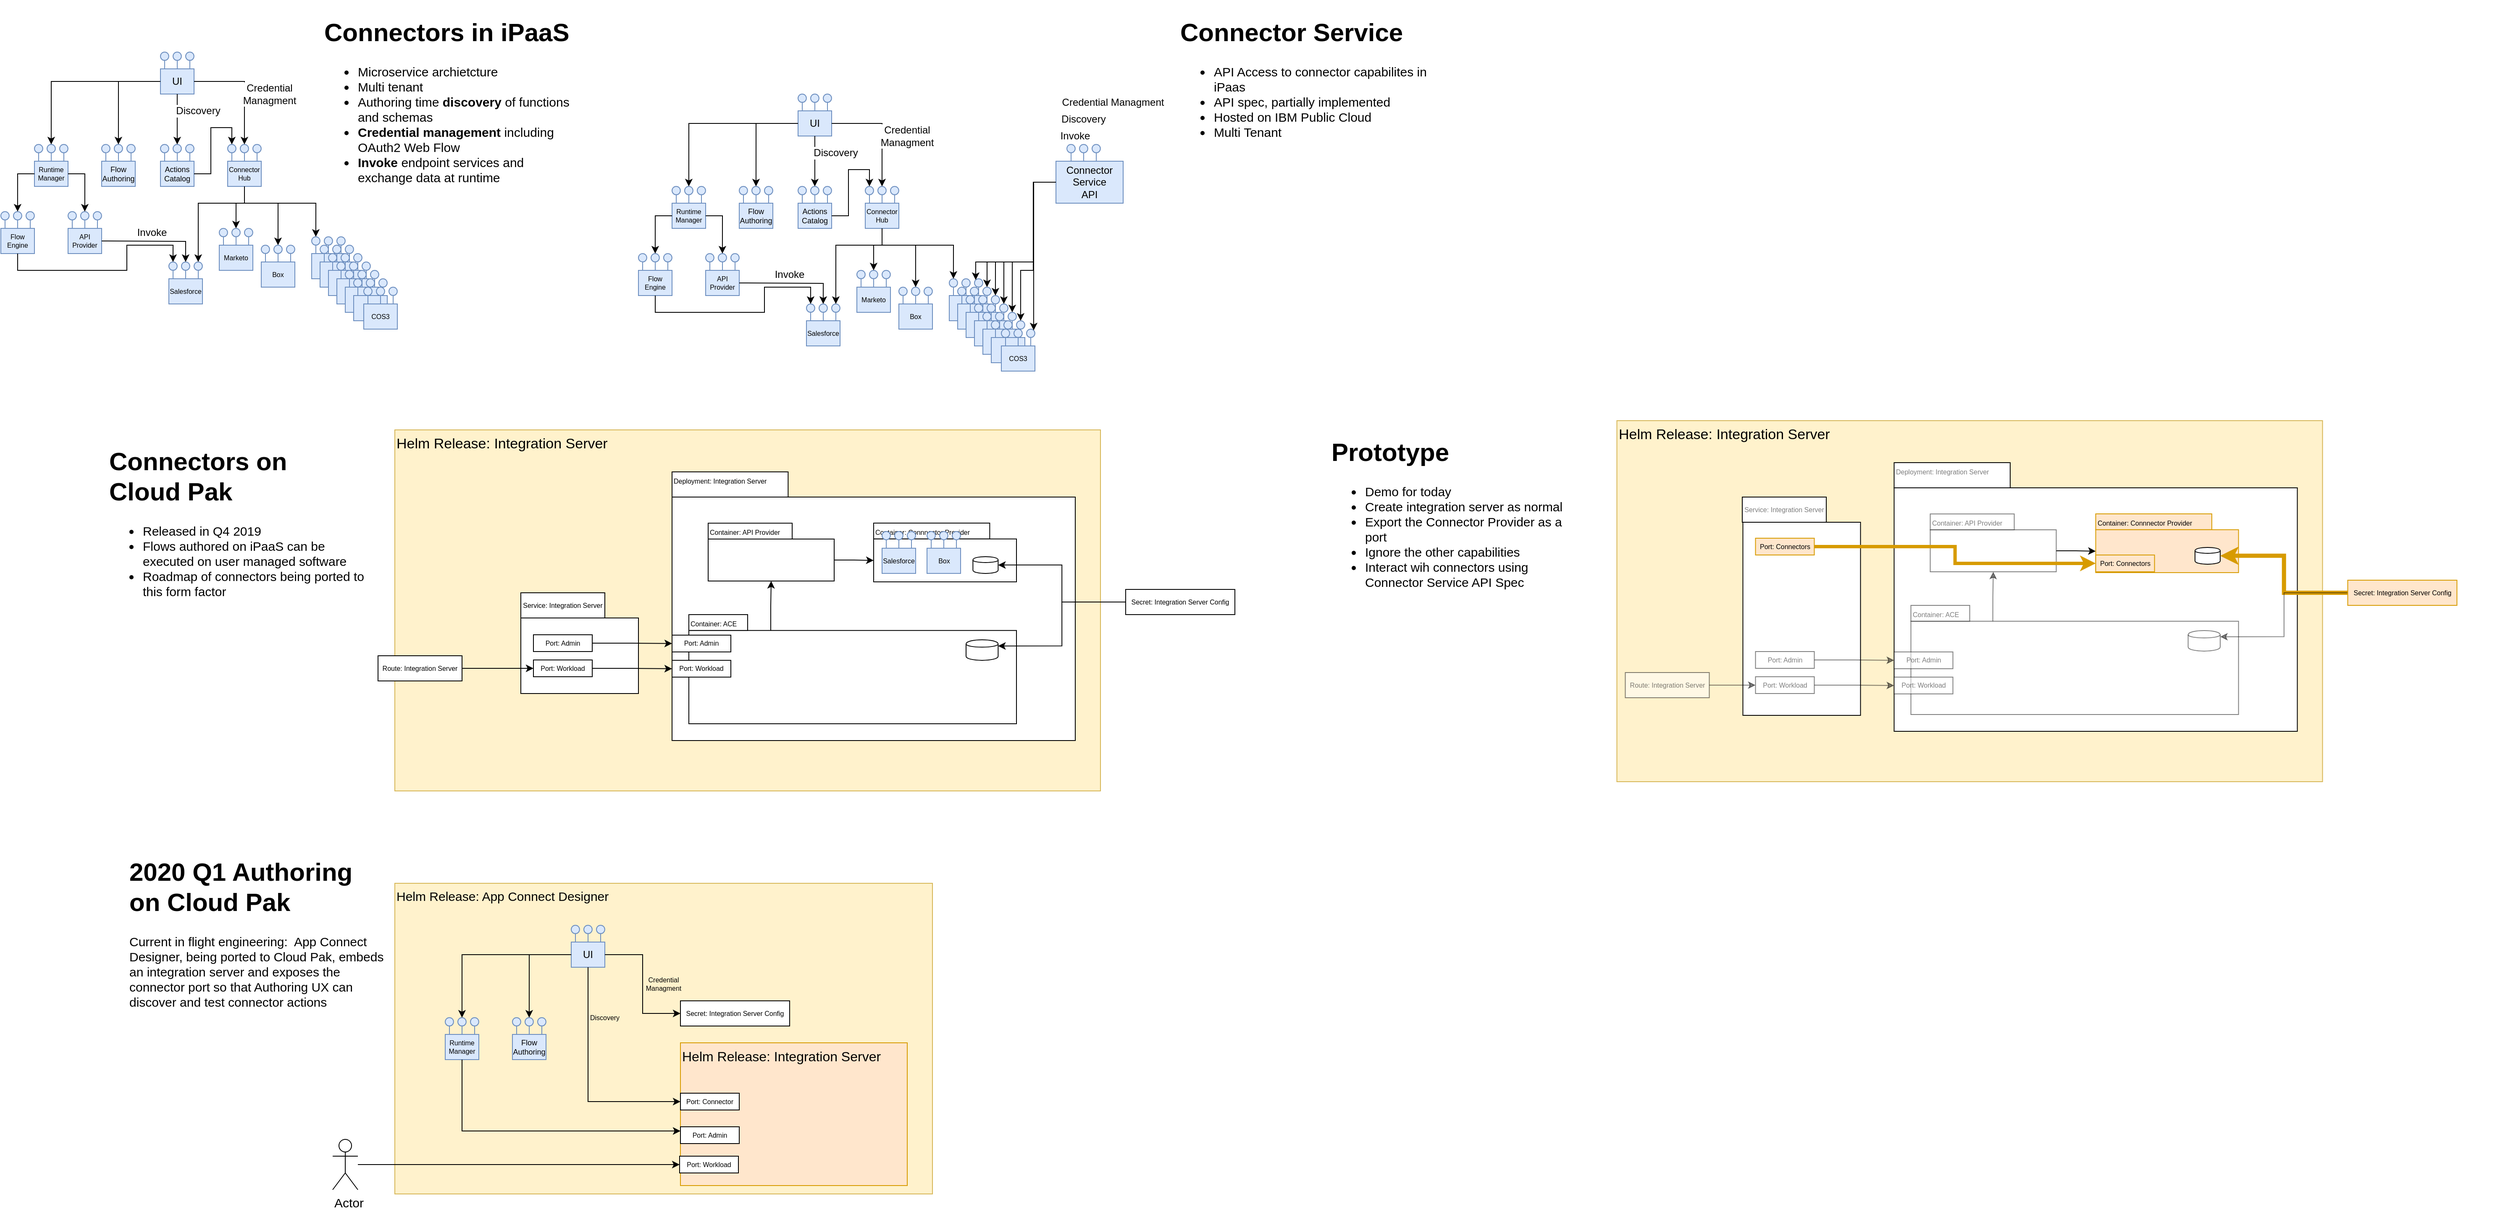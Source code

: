 <mxfile version="12.4.2" type="device" pages="1"><diagram id="QQGmkugl7T3a1Py-z5dF" name="Page-1"><mxGraphModel dx="2506" dy="911" grid="1" gridSize="10" guides="1" tooltips="1" connect="1" arrows="1" fold="1" page="0" pageScale="1" pageWidth="827" pageHeight="1169" math="0" shadow="0"><root><mxCell id="0"/><mxCell id="1" parent="0"/><mxCell id="9kI8O3pAcl2AkRGGTUVW-217" value="" style="group" parent="1" vertex="1" connectable="0"><mxGeometry x="90" y="600" width="720" height="380" as="geometry"/></mxCell><mxCell id="9kI8O3pAcl2AkRGGTUVW-414" value="Helm Release: Integration Server" style="rounded=0;whiteSpace=wrap;html=1;fontSize=17;align=left;fillColor=#fff2cc;strokeColor=#d6b656;verticalAlign=top;" parent="9kI8O3pAcl2AkRGGTUVW-217" vertex="1"><mxGeometry x="-330" y="-50" width="840" height="430" as="geometry"/></mxCell><mxCell id="9kI8O3pAcl2AkRGGTUVW-218" value="Deployment: Integration Server" style="rounded=0;whiteSpace=wrap;html=1;fontSize=8;verticalAlign=top;align=left;" parent="9kI8O3pAcl2AkRGGTUVW-217" vertex="1"><mxGeometry width="138.182" height="30" as="geometry"/></mxCell><mxCell id="9kI8O3pAcl2AkRGGTUVW-219" style="edgeStyle=orthogonalEdgeStyle;rounded=0;orthogonalLoop=1;jettySize=auto;html=1;entryX=0.5;entryY=1;entryDx=0;entryDy=0;fontSize=8;exitX=0.25;exitY=0;exitDx=0;exitDy=0;" parent="9kI8O3pAcl2AkRGGTUVW-217" source="9kI8O3pAcl2AkRGGTUVW-226" edge="1"><mxGeometry relative="1" as="geometry"><mxPoint x="140" y="170" as="targetPoint"/></mxGeometry></mxCell><mxCell id="9kI8O3pAcl2AkRGGTUVW-220" value="" style="rounded=0;whiteSpace=wrap;html=1;fontSize=8;verticalAlign=top;align=left;" parent="9kI8O3pAcl2AkRGGTUVW-217" vertex="1"><mxGeometry y="30" width="480" height="290" as="geometry"/></mxCell><mxCell id="9kI8O3pAcl2AkRGGTUVW-221" value="Container: Connnector Provider" style="rounded=0;whiteSpace=wrap;html=1;fontSize=8;verticalAlign=top;align=left;" parent="9kI8O3pAcl2AkRGGTUVW-217" vertex="1"><mxGeometry x="239.996" y="61" width="138.182" height="18.89" as="geometry"/></mxCell><mxCell id="9kI8O3pAcl2AkRGGTUVW-222" value="" style="rounded=0;whiteSpace=wrap;html=1;fontSize=8;verticalAlign=top;align=left;" parent="9kI8O3pAcl2AkRGGTUVW-217" vertex="1"><mxGeometry x="240" y="79.89" width="170" height="51.11" as="geometry"/></mxCell><mxCell id="9kI8O3pAcl2AkRGGTUVW-223" style="edgeStyle=orthogonalEdgeStyle;rounded=0;orthogonalLoop=1;jettySize=auto;html=1;fontSize=8;" parent="9kI8O3pAcl2AkRGGTUVW-217" source="9kI8O3pAcl2AkRGGTUVW-224" target="9kI8O3pAcl2AkRGGTUVW-222" edge="1"><mxGeometry relative="1" as="geometry"><mxPoint x="214" y="104" as="targetPoint"/></mxGeometry></mxCell><mxCell id="9kI8O3pAcl2AkRGGTUVW-224" value="" style="rounded=0;whiteSpace=wrap;html=1;fontSize=8;verticalAlign=top;align=left;" parent="9kI8O3pAcl2AkRGGTUVW-217" vertex="1"><mxGeometry x="43" y="80" width="150" height="50" as="geometry"/></mxCell><mxCell id="9kI8O3pAcl2AkRGGTUVW-225" value="Container: API Provider" style="rounded=0;whiteSpace=wrap;html=1;fontSize=8;verticalAlign=top;align=left;" parent="9kI8O3pAcl2AkRGGTUVW-217" vertex="1"><mxGeometry x="43" y="61.11" width="100" height="18.89" as="geometry"/></mxCell><mxCell id="9kI8O3pAcl2AkRGGTUVW-226" value="" style="rounded=0;whiteSpace=wrap;html=1;fontSize=8;verticalAlign=top;align=left;" parent="9kI8O3pAcl2AkRGGTUVW-217" vertex="1"><mxGeometry x="20" y="188.89" width="390" height="111.11" as="geometry"/></mxCell><mxCell id="9kI8O3pAcl2AkRGGTUVW-227" value="Container: ACE" style="rounded=0;whiteSpace=wrap;html=1;fontSize=8;verticalAlign=top;align=left;" parent="9kI8O3pAcl2AkRGGTUVW-217" vertex="1"><mxGeometry x="20" y="170" width="70" height="18.89" as="geometry"/></mxCell><mxCell id="9kI8O3pAcl2AkRGGTUVW-228" value="Port: Admin" style="rounded=0;whiteSpace=wrap;html=1;fontSize=8;align=center;" parent="9kI8O3pAcl2AkRGGTUVW-217" vertex="1"><mxGeometry y="194.44" width="70" height="20" as="geometry"/></mxCell><mxCell id="9kI8O3pAcl2AkRGGTUVW-229" value="Port: Workload" style="rounded=0;whiteSpace=wrap;html=1;fontSize=8;align=center;" parent="9kI8O3pAcl2AkRGGTUVW-217" vertex="1"><mxGeometry y="224.44" width="70" height="20" as="geometry"/></mxCell><mxCell id="9kI8O3pAcl2AkRGGTUVW-230" style="edgeStyle=orthogonalEdgeStyle;rounded=0;orthogonalLoop=1;jettySize=auto;html=1;fontSize=8;exitX=0.25;exitY=0;exitDx=0;exitDy=0;" parent="9kI8O3pAcl2AkRGGTUVW-217" source="9kI8O3pAcl2AkRGGTUVW-226" target="9kI8O3pAcl2AkRGGTUVW-224" edge="1"><mxGeometry relative="1" as="geometry"><mxPoint x="140" y="170" as="targetPoint"/></mxGeometry></mxCell><mxCell id="9kI8O3pAcl2AkRGGTUVW-231" value="" style="shape=cylinder;whiteSpace=wrap;html=1;boundedLbl=1;backgroundOutline=1;fontSize=8;align=center;" parent="9kI8O3pAcl2AkRGGTUVW-217" vertex="1"><mxGeometry x="350" y="200" width="38.18" height="24.44" as="geometry"/></mxCell><mxCell id="9kI8O3pAcl2AkRGGTUVW-232" value="" style="shape=cylinder;whiteSpace=wrap;html=1;boundedLbl=1;backgroundOutline=1;fontSize=8;align=center;" parent="9kI8O3pAcl2AkRGGTUVW-217" vertex="1"><mxGeometry x="358.18" y="100.94" width="30" height="20" as="geometry"/></mxCell><mxCell id="9kI8O3pAcl2AkRGGTUVW-233" value="Route: Integration Server" style="rounded=0;whiteSpace=wrap;html=1;fontSize=8;" parent="9kI8O3pAcl2AkRGGTUVW-217" vertex="1"><mxGeometry x="-350" y="219" width="100" height="30" as="geometry"/></mxCell><mxCell id="9kI8O3pAcl2AkRGGTUVW-629" value="" style="group;fontSize=13;" parent="9kI8O3pAcl2AkRGGTUVW-217" vertex="1" connectable="0"><mxGeometry x="250" y="70.94" width="40" height="50" as="geometry"/></mxCell><mxCell id="9kI8O3pAcl2AkRGGTUVW-630" value="Salesforce" style="rounded=0;whiteSpace=wrap;html=1;fillColor=#dae8fc;strokeColor=#6c8ebf;fontSize=8;" parent="9kI8O3pAcl2AkRGGTUVW-629" vertex="1"><mxGeometry y="20" width="40" height="30.0" as="geometry"/></mxCell><mxCell id="9kI8O3pAcl2AkRGGTUVW-631" value="" style="endArrow=none;html=1;fillColor=#dae8fc;strokeColor=#6c8ebf;" parent="9kI8O3pAcl2AkRGGTUVW-629" edge="1"><mxGeometry width="50" height="50" relative="1" as="geometry"><mxPoint x="5" y="20" as="sourcePoint"/><mxPoint x="5" y="5" as="targetPoint"/></mxGeometry></mxCell><mxCell id="9kI8O3pAcl2AkRGGTUVW-632" value="" style="ellipse;whiteSpace=wrap;html=1;aspect=fixed;fillColor=#dae8fc;strokeColor=#6c8ebf;" parent="9kI8O3pAcl2AkRGGTUVW-629" vertex="1"><mxGeometry width="9.921" height="9.921" as="geometry"/></mxCell><mxCell id="9kI8O3pAcl2AkRGGTUVW-633" value="" style="endArrow=none;html=1;fillColor=#dae8fc;strokeColor=#6c8ebf;" parent="9kI8O3pAcl2AkRGGTUVW-629" edge="1"><mxGeometry width="50" height="50" relative="1" as="geometry"><mxPoint x="20" y="20" as="sourcePoint"/><mxPoint x="20" y="5" as="targetPoint"/></mxGeometry></mxCell><mxCell id="9kI8O3pAcl2AkRGGTUVW-634" value="" style="ellipse;whiteSpace=wrap;html=1;aspect=fixed;fillColor=#dae8fc;strokeColor=#6c8ebf;" parent="9kI8O3pAcl2AkRGGTUVW-629" vertex="1"><mxGeometry x="15" width="9.921" height="9.921" as="geometry"/></mxCell><mxCell id="9kI8O3pAcl2AkRGGTUVW-635" value="" style="endArrow=none;html=1;fillColor=#dae8fc;strokeColor=#6c8ebf;" parent="9kI8O3pAcl2AkRGGTUVW-629" edge="1"><mxGeometry width="50" height="50" relative="1" as="geometry"><mxPoint x="35" y="20" as="sourcePoint"/><mxPoint x="35" y="5" as="targetPoint"/></mxGeometry></mxCell><mxCell id="9kI8O3pAcl2AkRGGTUVW-636" value="" style="ellipse;whiteSpace=wrap;html=1;aspect=fixed;fillColor=#dae8fc;strokeColor=#6c8ebf;" parent="9kI8O3pAcl2AkRGGTUVW-629" vertex="1"><mxGeometry x="30" width="9.921" height="9.921" as="geometry"/></mxCell><mxCell id="9kI8O3pAcl2AkRGGTUVW-637" value="" style="group;fontSize=13;" parent="9kI8O3pAcl2AkRGGTUVW-217" vertex="1" connectable="0"><mxGeometry x="303.5" y="70.94" width="40" height="50" as="geometry"/></mxCell><mxCell id="9kI8O3pAcl2AkRGGTUVW-638" value="Box" style="rounded=0;whiteSpace=wrap;html=1;fillColor=#dae8fc;strokeColor=#6c8ebf;fontSize=8;" parent="9kI8O3pAcl2AkRGGTUVW-637" vertex="1"><mxGeometry y="20" width="40" height="30.0" as="geometry"/></mxCell><mxCell id="9kI8O3pAcl2AkRGGTUVW-639" value="" style="endArrow=none;html=1;fillColor=#dae8fc;strokeColor=#6c8ebf;" parent="9kI8O3pAcl2AkRGGTUVW-637" edge="1"><mxGeometry width="50" height="50" relative="1" as="geometry"><mxPoint x="5" y="20" as="sourcePoint"/><mxPoint x="5" y="5" as="targetPoint"/></mxGeometry></mxCell><mxCell id="9kI8O3pAcl2AkRGGTUVW-640" value="" style="ellipse;whiteSpace=wrap;html=1;aspect=fixed;fillColor=#dae8fc;strokeColor=#6c8ebf;" parent="9kI8O3pAcl2AkRGGTUVW-637" vertex="1"><mxGeometry width="9.921" height="9.921" as="geometry"/></mxCell><mxCell id="9kI8O3pAcl2AkRGGTUVW-641" value="" style="endArrow=none;html=1;fillColor=#dae8fc;strokeColor=#6c8ebf;" parent="9kI8O3pAcl2AkRGGTUVW-637" edge="1"><mxGeometry width="50" height="50" relative="1" as="geometry"><mxPoint x="20" y="20" as="sourcePoint"/><mxPoint x="20" y="5" as="targetPoint"/></mxGeometry></mxCell><mxCell id="9kI8O3pAcl2AkRGGTUVW-642" value="" style="ellipse;whiteSpace=wrap;html=1;aspect=fixed;fillColor=#dae8fc;strokeColor=#6c8ebf;" parent="9kI8O3pAcl2AkRGGTUVW-637" vertex="1"><mxGeometry x="15" width="9.921" height="9.921" as="geometry"/></mxCell><mxCell id="9kI8O3pAcl2AkRGGTUVW-643" value="" style="endArrow=none;html=1;fillColor=#dae8fc;strokeColor=#6c8ebf;" parent="9kI8O3pAcl2AkRGGTUVW-637" edge="1"><mxGeometry width="50" height="50" relative="1" as="geometry"><mxPoint x="35" y="20" as="sourcePoint"/><mxPoint x="35" y="5" as="targetPoint"/></mxGeometry></mxCell><mxCell id="9kI8O3pAcl2AkRGGTUVW-644" value="" style="ellipse;whiteSpace=wrap;html=1;aspect=fixed;fillColor=#dae8fc;strokeColor=#6c8ebf;" parent="9kI8O3pAcl2AkRGGTUVW-637" vertex="1"><mxGeometry x="30" width="9.921" height="9.921" as="geometry"/></mxCell><mxCell id="9kI8O3pAcl2AkRGGTUVW-9" value="" style="group" parent="1" vertex="1" connectable="0"><mxGeometry x="240" y="150" width="40" height="50" as="geometry"/></mxCell><mxCell id="9kI8O3pAcl2AkRGGTUVW-10" value="UI" style="rounded=0;whiteSpace=wrap;html=1;fillColor=#dae8fc;strokeColor=#6c8ebf;" parent="9kI8O3pAcl2AkRGGTUVW-9" vertex="1"><mxGeometry y="20" width="40" height="30.0" as="geometry"/></mxCell><mxCell id="9kI8O3pAcl2AkRGGTUVW-11" value="" style="endArrow=none;html=1;fillColor=#dae8fc;strokeColor=#6c8ebf;" parent="9kI8O3pAcl2AkRGGTUVW-9" edge="1"><mxGeometry width="50" height="50" relative="1" as="geometry"><mxPoint x="5" y="20" as="sourcePoint"/><mxPoint x="5" y="5" as="targetPoint"/></mxGeometry></mxCell><mxCell id="9kI8O3pAcl2AkRGGTUVW-12" value="" style="ellipse;whiteSpace=wrap;html=1;aspect=fixed;fillColor=#dae8fc;strokeColor=#6c8ebf;" parent="9kI8O3pAcl2AkRGGTUVW-9" vertex="1"><mxGeometry width="9.921" height="9.921" as="geometry"/></mxCell><mxCell id="9kI8O3pAcl2AkRGGTUVW-13" value="" style="endArrow=none;html=1;fillColor=#dae8fc;strokeColor=#6c8ebf;" parent="9kI8O3pAcl2AkRGGTUVW-9" edge="1"><mxGeometry width="50" height="50" relative="1" as="geometry"><mxPoint x="20" y="20" as="sourcePoint"/><mxPoint x="20" y="5" as="targetPoint"/></mxGeometry></mxCell><mxCell id="9kI8O3pAcl2AkRGGTUVW-14" value="" style="ellipse;whiteSpace=wrap;html=1;aspect=fixed;fillColor=#dae8fc;strokeColor=#6c8ebf;" parent="9kI8O3pAcl2AkRGGTUVW-9" vertex="1"><mxGeometry x="15" width="9.921" height="9.921" as="geometry"/></mxCell><mxCell id="9kI8O3pAcl2AkRGGTUVW-15" value="" style="endArrow=none;html=1;fillColor=#dae8fc;strokeColor=#6c8ebf;" parent="9kI8O3pAcl2AkRGGTUVW-9" edge="1"><mxGeometry width="50" height="50" relative="1" as="geometry"><mxPoint x="35" y="20" as="sourcePoint"/><mxPoint x="35" y="5" as="targetPoint"/></mxGeometry></mxCell><mxCell id="9kI8O3pAcl2AkRGGTUVW-16" value="" style="ellipse;whiteSpace=wrap;html=1;aspect=fixed;fillColor=#dae8fc;strokeColor=#6c8ebf;" parent="9kI8O3pAcl2AkRGGTUVW-9" vertex="1"><mxGeometry x="30" width="9.921" height="9.921" as="geometry"/></mxCell><mxCell id="9kI8O3pAcl2AkRGGTUVW-17" value="" style="group;fontSize=13;" parent="1" vertex="1" connectable="0"><mxGeometry x="170" y="260" width="40" height="50" as="geometry"/></mxCell><mxCell id="9kI8O3pAcl2AkRGGTUVW-18" value="Flow&lt;br style=&quot;font-size: 9px;&quot;&gt;Authoring" style="rounded=0;whiteSpace=wrap;html=1;fillColor=#dae8fc;strokeColor=#6c8ebf;fontSize=9;" parent="9kI8O3pAcl2AkRGGTUVW-17" vertex="1"><mxGeometry y="20" width="40" height="30.0" as="geometry"/></mxCell><mxCell id="9kI8O3pAcl2AkRGGTUVW-19" value="" style="endArrow=none;html=1;fillColor=#dae8fc;strokeColor=#6c8ebf;" parent="9kI8O3pAcl2AkRGGTUVW-17" edge="1"><mxGeometry width="50" height="50" relative="1" as="geometry"><mxPoint x="5" y="20" as="sourcePoint"/><mxPoint x="5" y="5" as="targetPoint"/></mxGeometry></mxCell><mxCell id="9kI8O3pAcl2AkRGGTUVW-20" value="" style="ellipse;whiteSpace=wrap;html=1;aspect=fixed;fillColor=#dae8fc;strokeColor=#6c8ebf;" parent="9kI8O3pAcl2AkRGGTUVW-17" vertex="1"><mxGeometry width="9.921" height="9.921" as="geometry"/></mxCell><mxCell id="9kI8O3pAcl2AkRGGTUVW-21" value="" style="endArrow=none;html=1;fillColor=#dae8fc;strokeColor=#6c8ebf;" parent="9kI8O3pAcl2AkRGGTUVW-17" edge="1"><mxGeometry width="50" height="50" relative="1" as="geometry"><mxPoint x="20" y="20" as="sourcePoint"/><mxPoint x="20" y="5" as="targetPoint"/></mxGeometry></mxCell><mxCell id="9kI8O3pAcl2AkRGGTUVW-22" value="" style="ellipse;whiteSpace=wrap;html=1;aspect=fixed;fillColor=#dae8fc;strokeColor=#6c8ebf;" parent="9kI8O3pAcl2AkRGGTUVW-17" vertex="1"><mxGeometry x="15" width="9.921" height="9.921" as="geometry"/></mxCell><mxCell id="9kI8O3pAcl2AkRGGTUVW-23" value="" style="endArrow=none;html=1;fillColor=#dae8fc;strokeColor=#6c8ebf;" parent="9kI8O3pAcl2AkRGGTUVW-17" edge="1"><mxGeometry width="50" height="50" relative="1" as="geometry"><mxPoint x="35" y="20" as="sourcePoint"/><mxPoint x="35" y="5" as="targetPoint"/></mxGeometry></mxCell><mxCell id="9kI8O3pAcl2AkRGGTUVW-24" value="" style="ellipse;whiteSpace=wrap;html=1;aspect=fixed;fillColor=#dae8fc;strokeColor=#6c8ebf;" parent="9kI8O3pAcl2AkRGGTUVW-17" vertex="1"><mxGeometry x="30" width="9.921" height="9.921" as="geometry"/></mxCell><mxCell id="9kI8O3pAcl2AkRGGTUVW-25" value="" style="group;fontSize=13;" parent="1" vertex="1" connectable="0"><mxGeometry x="240" y="260" width="40" height="50" as="geometry"/></mxCell><mxCell id="9kI8O3pAcl2AkRGGTUVW-26" value="Actions&lt;br&gt;Catalog" style="rounded=0;whiteSpace=wrap;html=1;fillColor=#dae8fc;strokeColor=#6c8ebf;fontSize=9;" parent="9kI8O3pAcl2AkRGGTUVW-25" vertex="1"><mxGeometry y="20" width="40" height="30.0" as="geometry"/></mxCell><mxCell id="9kI8O3pAcl2AkRGGTUVW-27" value="" style="endArrow=none;html=1;fillColor=#dae8fc;strokeColor=#6c8ebf;" parent="9kI8O3pAcl2AkRGGTUVW-25" edge="1"><mxGeometry width="50" height="50" relative="1" as="geometry"><mxPoint x="5" y="20" as="sourcePoint"/><mxPoint x="5" y="5" as="targetPoint"/></mxGeometry></mxCell><mxCell id="9kI8O3pAcl2AkRGGTUVW-28" value="" style="ellipse;whiteSpace=wrap;html=1;aspect=fixed;fillColor=#dae8fc;strokeColor=#6c8ebf;" parent="9kI8O3pAcl2AkRGGTUVW-25" vertex="1"><mxGeometry width="9.921" height="9.921" as="geometry"/></mxCell><mxCell id="9kI8O3pAcl2AkRGGTUVW-29" value="" style="endArrow=none;html=1;fillColor=#dae8fc;strokeColor=#6c8ebf;" parent="9kI8O3pAcl2AkRGGTUVW-25" edge="1"><mxGeometry width="50" height="50" relative="1" as="geometry"><mxPoint x="20" y="20" as="sourcePoint"/><mxPoint x="20" y="5" as="targetPoint"/></mxGeometry></mxCell><mxCell id="9kI8O3pAcl2AkRGGTUVW-30" value="" style="ellipse;whiteSpace=wrap;html=1;aspect=fixed;fillColor=#dae8fc;strokeColor=#6c8ebf;" parent="9kI8O3pAcl2AkRGGTUVW-25" vertex="1"><mxGeometry x="15" width="9.921" height="9.921" as="geometry"/></mxCell><mxCell id="9kI8O3pAcl2AkRGGTUVW-31" value="" style="endArrow=none;html=1;fillColor=#dae8fc;strokeColor=#6c8ebf;" parent="9kI8O3pAcl2AkRGGTUVW-25" edge="1"><mxGeometry width="50" height="50" relative="1" as="geometry"><mxPoint x="35" y="20" as="sourcePoint"/><mxPoint x="35" y="5" as="targetPoint"/></mxGeometry></mxCell><mxCell id="9kI8O3pAcl2AkRGGTUVW-32" value="" style="ellipse;whiteSpace=wrap;html=1;aspect=fixed;fillColor=#dae8fc;strokeColor=#6c8ebf;" parent="9kI8O3pAcl2AkRGGTUVW-25" vertex="1"><mxGeometry x="30" width="9.921" height="9.921" as="geometry"/></mxCell><mxCell id="9kI8O3pAcl2AkRGGTUVW-33" value="" style="group;fontSize=13;" parent="1" vertex="1" connectable="0"><mxGeometry x="320" y="260" width="40" height="50" as="geometry"/></mxCell><mxCell id="9kI8O3pAcl2AkRGGTUVW-34" value="Connector&lt;br style=&quot;font-size: 8px;&quot;&gt;Hub" style="rounded=0;whiteSpace=wrap;html=1;fillColor=#dae8fc;strokeColor=#6c8ebf;fontSize=8;" parent="9kI8O3pAcl2AkRGGTUVW-33" vertex="1"><mxGeometry y="20" width="40" height="30.0" as="geometry"/></mxCell><mxCell id="9kI8O3pAcl2AkRGGTUVW-35" value="" style="endArrow=none;html=1;fillColor=#dae8fc;strokeColor=#6c8ebf;" parent="9kI8O3pAcl2AkRGGTUVW-33" edge="1"><mxGeometry width="50" height="50" relative="1" as="geometry"><mxPoint x="5" y="20" as="sourcePoint"/><mxPoint x="5" y="5" as="targetPoint"/></mxGeometry></mxCell><mxCell id="9kI8O3pAcl2AkRGGTUVW-36" value="" style="ellipse;whiteSpace=wrap;html=1;aspect=fixed;fillColor=#dae8fc;strokeColor=#6c8ebf;" parent="9kI8O3pAcl2AkRGGTUVW-33" vertex="1"><mxGeometry width="9.921" height="9.921" as="geometry"/></mxCell><mxCell id="9kI8O3pAcl2AkRGGTUVW-37" value="" style="endArrow=none;html=1;fillColor=#dae8fc;strokeColor=#6c8ebf;" parent="9kI8O3pAcl2AkRGGTUVW-33" edge="1"><mxGeometry width="50" height="50" relative="1" as="geometry"><mxPoint x="20" y="20" as="sourcePoint"/><mxPoint x="20" y="5" as="targetPoint"/></mxGeometry></mxCell><mxCell id="9kI8O3pAcl2AkRGGTUVW-38" value="" style="ellipse;whiteSpace=wrap;html=1;aspect=fixed;fillColor=#dae8fc;strokeColor=#6c8ebf;" parent="9kI8O3pAcl2AkRGGTUVW-33" vertex="1"><mxGeometry x="15" width="9.921" height="9.921" as="geometry"/></mxCell><mxCell id="9kI8O3pAcl2AkRGGTUVW-39" value="" style="endArrow=none;html=1;fillColor=#dae8fc;strokeColor=#6c8ebf;" parent="9kI8O3pAcl2AkRGGTUVW-33" edge="1"><mxGeometry width="50" height="50" relative="1" as="geometry"><mxPoint x="35" y="20" as="sourcePoint"/><mxPoint x="35" y="5" as="targetPoint"/></mxGeometry></mxCell><mxCell id="9kI8O3pAcl2AkRGGTUVW-40" value="" style="ellipse;whiteSpace=wrap;html=1;aspect=fixed;fillColor=#dae8fc;strokeColor=#6c8ebf;" parent="9kI8O3pAcl2AkRGGTUVW-33" vertex="1"><mxGeometry x="30" width="9.921" height="9.921" as="geometry"/></mxCell><mxCell id="9kI8O3pAcl2AkRGGTUVW-41" value="" style="group;fontSize=13;" parent="1" vertex="1" connectable="0"><mxGeometry x="90" y="260" width="40" height="50" as="geometry"/></mxCell><mxCell id="9kI8O3pAcl2AkRGGTUVW-42" value="Runtime&lt;br&gt;Manager" style="rounded=0;whiteSpace=wrap;html=1;fillColor=#dae8fc;strokeColor=#6c8ebf;fontSize=8;" parent="9kI8O3pAcl2AkRGGTUVW-41" vertex="1"><mxGeometry y="20" width="40" height="30.0" as="geometry"/></mxCell><mxCell id="9kI8O3pAcl2AkRGGTUVW-43" value="" style="endArrow=none;html=1;fillColor=#dae8fc;strokeColor=#6c8ebf;" parent="9kI8O3pAcl2AkRGGTUVW-41" edge="1"><mxGeometry width="50" height="50" relative="1" as="geometry"><mxPoint x="5" y="20" as="sourcePoint"/><mxPoint x="5" y="5" as="targetPoint"/></mxGeometry></mxCell><mxCell id="9kI8O3pAcl2AkRGGTUVW-44" value="" style="ellipse;whiteSpace=wrap;html=1;aspect=fixed;fillColor=#dae8fc;strokeColor=#6c8ebf;" parent="9kI8O3pAcl2AkRGGTUVW-41" vertex="1"><mxGeometry width="9.921" height="9.921" as="geometry"/></mxCell><mxCell id="9kI8O3pAcl2AkRGGTUVW-45" value="" style="endArrow=none;html=1;fillColor=#dae8fc;strokeColor=#6c8ebf;" parent="9kI8O3pAcl2AkRGGTUVW-41" edge="1"><mxGeometry width="50" height="50" relative="1" as="geometry"><mxPoint x="20" y="20" as="sourcePoint"/><mxPoint x="20" y="5" as="targetPoint"/></mxGeometry></mxCell><mxCell id="9kI8O3pAcl2AkRGGTUVW-46" value="" style="ellipse;whiteSpace=wrap;html=1;aspect=fixed;fillColor=#dae8fc;strokeColor=#6c8ebf;" parent="9kI8O3pAcl2AkRGGTUVW-41" vertex="1"><mxGeometry x="15" width="9.921" height="9.921" as="geometry"/></mxCell><mxCell id="9kI8O3pAcl2AkRGGTUVW-47" value="" style="endArrow=none;html=1;fillColor=#dae8fc;strokeColor=#6c8ebf;" parent="9kI8O3pAcl2AkRGGTUVW-41" edge="1"><mxGeometry width="50" height="50" relative="1" as="geometry"><mxPoint x="35" y="20" as="sourcePoint"/><mxPoint x="35" y="5" as="targetPoint"/></mxGeometry></mxCell><mxCell id="9kI8O3pAcl2AkRGGTUVW-48" value="" style="ellipse;whiteSpace=wrap;html=1;aspect=fixed;fillColor=#dae8fc;strokeColor=#6c8ebf;" parent="9kI8O3pAcl2AkRGGTUVW-41" vertex="1"><mxGeometry x="30" width="9.921" height="9.921" as="geometry"/></mxCell><mxCell id="9kI8O3pAcl2AkRGGTUVW-50" value="" style="group;fontSize=13;" parent="1" vertex="1" connectable="0"><mxGeometry x="130" y="340" width="40" height="50" as="geometry"/></mxCell><mxCell id="9kI8O3pAcl2AkRGGTUVW-51" value="API&lt;br&gt;Provider" style="rounded=0;whiteSpace=wrap;html=1;fillColor=#dae8fc;strokeColor=#6c8ebf;fontSize=8;" parent="9kI8O3pAcl2AkRGGTUVW-50" vertex="1"><mxGeometry y="20" width="40" height="30.0" as="geometry"/></mxCell><mxCell id="9kI8O3pAcl2AkRGGTUVW-52" value="" style="endArrow=none;html=1;fillColor=#dae8fc;strokeColor=#6c8ebf;" parent="9kI8O3pAcl2AkRGGTUVW-50" edge="1"><mxGeometry width="50" height="50" relative="1" as="geometry"><mxPoint x="5" y="20" as="sourcePoint"/><mxPoint x="5" y="5" as="targetPoint"/></mxGeometry></mxCell><mxCell id="9kI8O3pAcl2AkRGGTUVW-53" value="" style="ellipse;whiteSpace=wrap;html=1;aspect=fixed;fillColor=#dae8fc;strokeColor=#6c8ebf;" parent="9kI8O3pAcl2AkRGGTUVW-50" vertex="1"><mxGeometry width="9.921" height="9.921" as="geometry"/></mxCell><mxCell id="9kI8O3pAcl2AkRGGTUVW-54" value="" style="endArrow=none;html=1;fillColor=#dae8fc;strokeColor=#6c8ebf;" parent="9kI8O3pAcl2AkRGGTUVW-50" edge="1"><mxGeometry width="50" height="50" relative="1" as="geometry"><mxPoint x="20" y="20" as="sourcePoint"/><mxPoint x="20" y="5" as="targetPoint"/></mxGeometry></mxCell><mxCell id="9kI8O3pAcl2AkRGGTUVW-55" value="" style="ellipse;whiteSpace=wrap;html=1;aspect=fixed;fillColor=#dae8fc;strokeColor=#6c8ebf;" parent="9kI8O3pAcl2AkRGGTUVW-50" vertex="1"><mxGeometry x="15" width="9.921" height="9.921" as="geometry"/></mxCell><mxCell id="9kI8O3pAcl2AkRGGTUVW-56" value="" style="endArrow=none;html=1;fillColor=#dae8fc;strokeColor=#6c8ebf;" parent="9kI8O3pAcl2AkRGGTUVW-50" edge="1"><mxGeometry width="50" height="50" relative="1" as="geometry"><mxPoint x="35" y="20" as="sourcePoint"/><mxPoint x="35" y="5" as="targetPoint"/></mxGeometry></mxCell><mxCell id="9kI8O3pAcl2AkRGGTUVW-57" value="" style="ellipse;whiteSpace=wrap;html=1;aspect=fixed;fillColor=#dae8fc;strokeColor=#6c8ebf;" parent="9kI8O3pAcl2AkRGGTUVW-50" vertex="1"><mxGeometry x="30" width="9.921" height="9.921" as="geometry"/></mxCell><mxCell id="9kI8O3pAcl2AkRGGTUVW-58" value="" style="group;fontSize=13;" parent="1" vertex="1" connectable="0"><mxGeometry x="50" y="340" width="40" height="50" as="geometry"/></mxCell><mxCell id="9kI8O3pAcl2AkRGGTUVW-59" value="Flow&lt;br&gt;Engine" style="rounded=0;whiteSpace=wrap;html=1;fillColor=#dae8fc;strokeColor=#6c8ebf;fontSize=8;" parent="9kI8O3pAcl2AkRGGTUVW-58" vertex="1"><mxGeometry y="20" width="40" height="30.0" as="geometry"/></mxCell><mxCell id="9kI8O3pAcl2AkRGGTUVW-60" value="" style="endArrow=none;html=1;fillColor=#dae8fc;strokeColor=#6c8ebf;" parent="9kI8O3pAcl2AkRGGTUVW-58" edge="1"><mxGeometry width="50" height="50" relative="1" as="geometry"><mxPoint x="5" y="20" as="sourcePoint"/><mxPoint x="5" y="5" as="targetPoint"/></mxGeometry></mxCell><mxCell id="9kI8O3pAcl2AkRGGTUVW-61" value="" style="ellipse;whiteSpace=wrap;html=1;aspect=fixed;fillColor=#dae8fc;strokeColor=#6c8ebf;" parent="9kI8O3pAcl2AkRGGTUVW-58" vertex="1"><mxGeometry width="9.921" height="9.921" as="geometry"/></mxCell><mxCell id="9kI8O3pAcl2AkRGGTUVW-62" value="" style="endArrow=none;html=1;fillColor=#dae8fc;strokeColor=#6c8ebf;" parent="9kI8O3pAcl2AkRGGTUVW-58" edge="1"><mxGeometry width="50" height="50" relative="1" as="geometry"><mxPoint x="20" y="20" as="sourcePoint"/><mxPoint x="20" y="5" as="targetPoint"/></mxGeometry></mxCell><mxCell id="9kI8O3pAcl2AkRGGTUVW-63" value="" style="ellipse;whiteSpace=wrap;html=1;aspect=fixed;fillColor=#dae8fc;strokeColor=#6c8ebf;" parent="9kI8O3pAcl2AkRGGTUVW-58" vertex="1"><mxGeometry x="15" width="9.921" height="9.921" as="geometry"/></mxCell><mxCell id="9kI8O3pAcl2AkRGGTUVW-64" value="" style="endArrow=none;html=1;fillColor=#dae8fc;strokeColor=#6c8ebf;" parent="9kI8O3pAcl2AkRGGTUVW-58" edge="1"><mxGeometry width="50" height="50" relative="1" as="geometry"><mxPoint x="35" y="20" as="sourcePoint"/><mxPoint x="35" y="5" as="targetPoint"/></mxGeometry></mxCell><mxCell id="9kI8O3pAcl2AkRGGTUVW-65" value="" style="ellipse;whiteSpace=wrap;html=1;aspect=fixed;fillColor=#dae8fc;strokeColor=#6c8ebf;" parent="9kI8O3pAcl2AkRGGTUVW-58" vertex="1"><mxGeometry x="30" width="9.921" height="9.921" as="geometry"/></mxCell><mxCell id="9kI8O3pAcl2AkRGGTUVW-66" value="" style="group;fontSize=13;" parent="1" vertex="1" connectable="0"><mxGeometry x="250" y="400" width="40" height="50" as="geometry"/></mxCell><mxCell id="9kI8O3pAcl2AkRGGTUVW-67" value="Salesforce" style="rounded=0;whiteSpace=wrap;html=1;fillColor=#dae8fc;strokeColor=#6c8ebf;fontSize=8;" parent="9kI8O3pAcl2AkRGGTUVW-66" vertex="1"><mxGeometry y="20" width="40" height="30.0" as="geometry"/></mxCell><mxCell id="9kI8O3pAcl2AkRGGTUVW-68" value="" style="endArrow=none;html=1;fillColor=#dae8fc;strokeColor=#6c8ebf;" parent="9kI8O3pAcl2AkRGGTUVW-66" edge="1"><mxGeometry width="50" height="50" relative="1" as="geometry"><mxPoint x="5" y="20" as="sourcePoint"/><mxPoint x="5" y="5" as="targetPoint"/></mxGeometry></mxCell><mxCell id="9kI8O3pAcl2AkRGGTUVW-69" value="" style="ellipse;whiteSpace=wrap;html=1;aspect=fixed;fillColor=#dae8fc;strokeColor=#6c8ebf;" parent="9kI8O3pAcl2AkRGGTUVW-66" vertex="1"><mxGeometry width="9.921" height="9.921" as="geometry"/></mxCell><mxCell id="9kI8O3pAcl2AkRGGTUVW-70" value="" style="endArrow=none;html=1;fillColor=#dae8fc;strokeColor=#6c8ebf;" parent="9kI8O3pAcl2AkRGGTUVW-66" edge="1"><mxGeometry width="50" height="50" relative="1" as="geometry"><mxPoint x="20" y="20" as="sourcePoint"/><mxPoint x="20" y="5" as="targetPoint"/></mxGeometry></mxCell><mxCell id="9kI8O3pAcl2AkRGGTUVW-71" value="" style="ellipse;whiteSpace=wrap;html=1;aspect=fixed;fillColor=#dae8fc;strokeColor=#6c8ebf;" parent="9kI8O3pAcl2AkRGGTUVW-66" vertex="1"><mxGeometry x="15" width="9.921" height="9.921" as="geometry"/></mxCell><mxCell id="9kI8O3pAcl2AkRGGTUVW-72" value="" style="endArrow=none;html=1;fillColor=#dae8fc;strokeColor=#6c8ebf;" parent="9kI8O3pAcl2AkRGGTUVW-66" edge="1"><mxGeometry width="50" height="50" relative="1" as="geometry"><mxPoint x="35" y="20" as="sourcePoint"/><mxPoint x="35" y="5" as="targetPoint"/></mxGeometry></mxCell><mxCell id="9kI8O3pAcl2AkRGGTUVW-73" value="" style="ellipse;whiteSpace=wrap;html=1;aspect=fixed;fillColor=#dae8fc;strokeColor=#6c8ebf;" parent="9kI8O3pAcl2AkRGGTUVW-66" vertex="1"><mxGeometry x="30" width="9.921" height="9.921" as="geometry"/></mxCell><mxCell id="9kI8O3pAcl2AkRGGTUVW-74" value="" style="group;fontSize=13;" parent="1" vertex="1" connectable="0"><mxGeometry x="310" y="360" width="40" height="50" as="geometry"/></mxCell><mxCell id="9kI8O3pAcl2AkRGGTUVW-75" value="Marketo" style="rounded=0;whiteSpace=wrap;html=1;fillColor=#dae8fc;strokeColor=#6c8ebf;fontSize=8;" parent="9kI8O3pAcl2AkRGGTUVW-74" vertex="1"><mxGeometry y="20" width="40" height="30.0" as="geometry"/></mxCell><mxCell id="9kI8O3pAcl2AkRGGTUVW-76" value="" style="endArrow=none;html=1;fillColor=#dae8fc;strokeColor=#6c8ebf;" parent="9kI8O3pAcl2AkRGGTUVW-74" edge="1"><mxGeometry width="50" height="50" relative="1" as="geometry"><mxPoint x="5" y="20" as="sourcePoint"/><mxPoint x="5" y="5" as="targetPoint"/></mxGeometry></mxCell><mxCell id="9kI8O3pAcl2AkRGGTUVW-77" value="" style="ellipse;whiteSpace=wrap;html=1;aspect=fixed;fillColor=#dae8fc;strokeColor=#6c8ebf;" parent="9kI8O3pAcl2AkRGGTUVW-74" vertex="1"><mxGeometry width="9.921" height="9.921" as="geometry"/></mxCell><mxCell id="9kI8O3pAcl2AkRGGTUVW-78" value="" style="endArrow=none;html=1;fillColor=#dae8fc;strokeColor=#6c8ebf;" parent="9kI8O3pAcl2AkRGGTUVW-74" edge="1"><mxGeometry width="50" height="50" relative="1" as="geometry"><mxPoint x="20" y="20" as="sourcePoint"/><mxPoint x="20" y="5" as="targetPoint"/></mxGeometry></mxCell><mxCell id="9kI8O3pAcl2AkRGGTUVW-79" value="" style="ellipse;whiteSpace=wrap;html=1;aspect=fixed;fillColor=#dae8fc;strokeColor=#6c8ebf;" parent="9kI8O3pAcl2AkRGGTUVW-74" vertex="1"><mxGeometry x="15" width="9.921" height="9.921" as="geometry"/></mxCell><mxCell id="9kI8O3pAcl2AkRGGTUVW-80" value="" style="endArrow=none;html=1;fillColor=#dae8fc;strokeColor=#6c8ebf;" parent="9kI8O3pAcl2AkRGGTUVW-74" edge="1"><mxGeometry width="50" height="50" relative="1" as="geometry"><mxPoint x="35" y="20" as="sourcePoint"/><mxPoint x="35" y="5" as="targetPoint"/></mxGeometry></mxCell><mxCell id="9kI8O3pAcl2AkRGGTUVW-81" value="" style="ellipse;whiteSpace=wrap;html=1;aspect=fixed;fillColor=#dae8fc;strokeColor=#6c8ebf;" parent="9kI8O3pAcl2AkRGGTUVW-74" vertex="1"><mxGeometry x="30" width="9.921" height="9.921" as="geometry"/></mxCell><mxCell id="9kI8O3pAcl2AkRGGTUVW-82" value="" style="group;fontSize=13;" parent="1" vertex="1" connectable="0"><mxGeometry x="360" y="380" width="40" height="50" as="geometry"/></mxCell><mxCell id="9kI8O3pAcl2AkRGGTUVW-83" value="Box" style="rounded=0;whiteSpace=wrap;html=1;fillColor=#dae8fc;strokeColor=#6c8ebf;fontSize=8;" parent="9kI8O3pAcl2AkRGGTUVW-82" vertex="1"><mxGeometry y="20" width="40" height="30.0" as="geometry"/></mxCell><mxCell id="9kI8O3pAcl2AkRGGTUVW-84" value="" style="endArrow=none;html=1;fillColor=#dae8fc;strokeColor=#6c8ebf;" parent="9kI8O3pAcl2AkRGGTUVW-82" edge="1"><mxGeometry width="50" height="50" relative="1" as="geometry"><mxPoint x="5" y="20" as="sourcePoint"/><mxPoint x="5" y="5" as="targetPoint"/></mxGeometry></mxCell><mxCell id="9kI8O3pAcl2AkRGGTUVW-85" value="" style="ellipse;whiteSpace=wrap;html=1;aspect=fixed;fillColor=#dae8fc;strokeColor=#6c8ebf;" parent="9kI8O3pAcl2AkRGGTUVW-82" vertex="1"><mxGeometry width="9.921" height="9.921" as="geometry"/></mxCell><mxCell id="9kI8O3pAcl2AkRGGTUVW-86" value="" style="endArrow=none;html=1;fillColor=#dae8fc;strokeColor=#6c8ebf;" parent="9kI8O3pAcl2AkRGGTUVW-82" edge="1"><mxGeometry width="50" height="50" relative="1" as="geometry"><mxPoint x="20" y="20" as="sourcePoint"/><mxPoint x="20" y="5" as="targetPoint"/></mxGeometry></mxCell><mxCell id="9kI8O3pAcl2AkRGGTUVW-87" value="" style="ellipse;whiteSpace=wrap;html=1;aspect=fixed;fillColor=#dae8fc;strokeColor=#6c8ebf;" parent="9kI8O3pAcl2AkRGGTUVW-82" vertex="1"><mxGeometry x="15" width="9.921" height="9.921" as="geometry"/></mxCell><mxCell id="9kI8O3pAcl2AkRGGTUVW-88" value="" style="endArrow=none;html=1;fillColor=#dae8fc;strokeColor=#6c8ebf;" parent="9kI8O3pAcl2AkRGGTUVW-82" edge="1"><mxGeometry width="50" height="50" relative="1" as="geometry"><mxPoint x="35" y="20" as="sourcePoint"/><mxPoint x="35" y="5" as="targetPoint"/></mxGeometry></mxCell><mxCell id="9kI8O3pAcl2AkRGGTUVW-89" value="" style="ellipse;whiteSpace=wrap;html=1;aspect=fixed;fillColor=#dae8fc;strokeColor=#6c8ebf;" parent="9kI8O3pAcl2AkRGGTUVW-82" vertex="1"><mxGeometry x="30" width="9.921" height="9.921" as="geometry"/></mxCell><mxCell id="9kI8O3pAcl2AkRGGTUVW-92" value="" style="group;fontSize=13;" parent="1" vertex="1" connectable="0"><mxGeometry x="420" y="370" width="40" height="50" as="geometry"/></mxCell><mxCell id="9kI8O3pAcl2AkRGGTUVW-93" value="Box" style="rounded=0;whiteSpace=wrap;html=1;fillColor=#dae8fc;strokeColor=#6c8ebf;fontSize=8;" parent="9kI8O3pAcl2AkRGGTUVW-92" vertex="1"><mxGeometry y="20" width="40" height="30.0" as="geometry"/></mxCell><mxCell id="9kI8O3pAcl2AkRGGTUVW-94" value="" style="endArrow=none;html=1;fillColor=#dae8fc;strokeColor=#6c8ebf;" parent="9kI8O3pAcl2AkRGGTUVW-92" edge="1"><mxGeometry width="50" height="50" relative="1" as="geometry"><mxPoint x="5" y="20" as="sourcePoint"/><mxPoint x="5" y="5" as="targetPoint"/></mxGeometry></mxCell><mxCell id="9kI8O3pAcl2AkRGGTUVW-95" value="" style="ellipse;whiteSpace=wrap;html=1;aspect=fixed;fillColor=#dae8fc;strokeColor=#6c8ebf;" parent="9kI8O3pAcl2AkRGGTUVW-92" vertex="1"><mxGeometry width="9.921" height="9.921" as="geometry"/></mxCell><mxCell id="9kI8O3pAcl2AkRGGTUVW-96" value="" style="endArrow=none;html=1;fillColor=#dae8fc;strokeColor=#6c8ebf;" parent="9kI8O3pAcl2AkRGGTUVW-92" edge="1"><mxGeometry width="50" height="50" relative="1" as="geometry"><mxPoint x="20" y="20" as="sourcePoint"/><mxPoint x="20" y="5" as="targetPoint"/></mxGeometry></mxCell><mxCell id="9kI8O3pAcl2AkRGGTUVW-97" value="" style="ellipse;whiteSpace=wrap;html=1;aspect=fixed;fillColor=#dae8fc;strokeColor=#6c8ebf;" parent="9kI8O3pAcl2AkRGGTUVW-92" vertex="1"><mxGeometry x="15" width="9.921" height="9.921" as="geometry"/></mxCell><mxCell id="9kI8O3pAcl2AkRGGTUVW-98" value="" style="endArrow=none;html=1;fillColor=#dae8fc;strokeColor=#6c8ebf;" parent="9kI8O3pAcl2AkRGGTUVW-92" edge="1"><mxGeometry width="50" height="50" relative="1" as="geometry"><mxPoint x="35" y="20" as="sourcePoint"/><mxPoint x="35" y="5" as="targetPoint"/></mxGeometry></mxCell><mxCell id="9kI8O3pAcl2AkRGGTUVW-99" value="" style="ellipse;whiteSpace=wrap;html=1;aspect=fixed;fillColor=#dae8fc;strokeColor=#6c8ebf;" parent="9kI8O3pAcl2AkRGGTUVW-92" vertex="1"><mxGeometry x="30" width="9.921" height="9.921" as="geometry"/></mxCell><mxCell id="9kI8O3pAcl2AkRGGTUVW-100" value="" style="group;fontSize=13;" parent="1" vertex="1" connectable="0"><mxGeometry x="430" y="380" width="40" height="50" as="geometry"/></mxCell><mxCell id="9kI8O3pAcl2AkRGGTUVW-101" value="Box" style="rounded=0;whiteSpace=wrap;html=1;fillColor=#dae8fc;strokeColor=#6c8ebf;fontSize=8;" parent="9kI8O3pAcl2AkRGGTUVW-100" vertex="1"><mxGeometry y="20" width="40" height="30.0" as="geometry"/></mxCell><mxCell id="9kI8O3pAcl2AkRGGTUVW-102" value="" style="endArrow=none;html=1;fillColor=#dae8fc;strokeColor=#6c8ebf;" parent="9kI8O3pAcl2AkRGGTUVW-100" edge="1"><mxGeometry width="50" height="50" relative="1" as="geometry"><mxPoint x="5" y="20" as="sourcePoint"/><mxPoint x="5" y="5" as="targetPoint"/></mxGeometry></mxCell><mxCell id="9kI8O3pAcl2AkRGGTUVW-103" value="" style="ellipse;whiteSpace=wrap;html=1;aspect=fixed;fillColor=#dae8fc;strokeColor=#6c8ebf;" parent="9kI8O3pAcl2AkRGGTUVW-100" vertex="1"><mxGeometry width="9.921" height="9.921" as="geometry"/></mxCell><mxCell id="9kI8O3pAcl2AkRGGTUVW-104" value="" style="endArrow=none;html=1;fillColor=#dae8fc;strokeColor=#6c8ebf;" parent="9kI8O3pAcl2AkRGGTUVW-100" edge="1"><mxGeometry width="50" height="50" relative="1" as="geometry"><mxPoint x="20" y="20" as="sourcePoint"/><mxPoint x="20" y="5" as="targetPoint"/></mxGeometry></mxCell><mxCell id="9kI8O3pAcl2AkRGGTUVW-105" value="" style="ellipse;whiteSpace=wrap;html=1;aspect=fixed;fillColor=#dae8fc;strokeColor=#6c8ebf;" parent="9kI8O3pAcl2AkRGGTUVW-100" vertex="1"><mxGeometry x="15" width="9.921" height="9.921" as="geometry"/></mxCell><mxCell id="9kI8O3pAcl2AkRGGTUVW-106" value="" style="endArrow=none;html=1;fillColor=#dae8fc;strokeColor=#6c8ebf;" parent="9kI8O3pAcl2AkRGGTUVW-100" edge="1"><mxGeometry width="50" height="50" relative="1" as="geometry"><mxPoint x="35" y="20" as="sourcePoint"/><mxPoint x="35" y="5" as="targetPoint"/></mxGeometry></mxCell><mxCell id="9kI8O3pAcl2AkRGGTUVW-107" value="" style="ellipse;whiteSpace=wrap;html=1;aspect=fixed;fillColor=#dae8fc;strokeColor=#6c8ebf;" parent="9kI8O3pAcl2AkRGGTUVW-100" vertex="1"><mxGeometry x="30" width="9.921" height="9.921" as="geometry"/></mxCell><mxCell id="9kI8O3pAcl2AkRGGTUVW-108" value="" style="group;fontSize=13;" parent="1" vertex="1" connectable="0"><mxGeometry x="440" y="390" width="40" height="50" as="geometry"/></mxCell><mxCell id="9kI8O3pAcl2AkRGGTUVW-109" value="Box" style="rounded=0;whiteSpace=wrap;html=1;fillColor=#dae8fc;strokeColor=#6c8ebf;fontSize=8;" parent="9kI8O3pAcl2AkRGGTUVW-108" vertex="1"><mxGeometry y="20" width="40" height="30.0" as="geometry"/></mxCell><mxCell id="9kI8O3pAcl2AkRGGTUVW-110" value="" style="endArrow=none;html=1;fillColor=#dae8fc;strokeColor=#6c8ebf;" parent="9kI8O3pAcl2AkRGGTUVW-108" edge="1"><mxGeometry width="50" height="50" relative="1" as="geometry"><mxPoint x="5" y="20" as="sourcePoint"/><mxPoint x="5" y="5" as="targetPoint"/></mxGeometry></mxCell><mxCell id="9kI8O3pAcl2AkRGGTUVW-111" value="" style="ellipse;whiteSpace=wrap;html=1;aspect=fixed;fillColor=#dae8fc;strokeColor=#6c8ebf;" parent="9kI8O3pAcl2AkRGGTUVW-108" vertex="1"><mxGeometry width="9.921" height="9.921" as="geometry"/></mxCell><mxCell id="9kI8O3pAcl2AkRGGTUVW-112" value="" style="endArrow=none;html=1;fillColor=#dae8fc;strokeColor=#6c8ebf;" parent="9kI8O3pAcl2AkRGGTUVW-108" edge="1"><mxGeometry width="50" height="50" relative="1" as="geometry"><mxPoint x="20" y="20" as="sourcePoint"/><mxPoint x="20" y="5" as="targetPoint"/></mxGeometry></mxCell><mxCell id="9kI8O3pAcl2AkRGGTUVW-113" value="" style="ellipse;whiteSpace=wrap;html=1;aspect=fixed;fillColor=#dae8fc;strokeColor=#6c8ebf;" parent="9kI8O3pAcl2AkRGGTUVW-108" vertex="1"><mxGeometry x="15" width="9.921" height="9.921" as="geometry"/></mxCell><mxCell id="9kI8O3pAcl2AkRGGTUVW-114" value="" style="endArrow=none;html=1;fillColor=#dae8fc;strokeColor=#6c8ebf;" parent="9kI8O3pAcl2AkRGGTUVW-108" edge="1"><mxGeometry width="50" height="50" relative="1" as="geometry"><mxPoint x="35" y="20" as="sourcePoint"/><mxPoint x="35" y="5" as="targetPoint"/></mxGeometry></mxCell><mxCell id="9kI8O3pAcl2AkRGGTUVW-115" value="" style="ellipse;whiteSpace=wrap;html=1;aspect=fixed;fillColor=#dae8fc;strokeColor=#6c8ebf;" parent="9kI8O3pAcl2AkRGGTUVW-108" vertex="1"><mxGeometry x="30" width="9.921" height="9.921" as="geometry"/></mxCell><mxCell id="9kI8O3pAcl2AkRGGTUVW-116" value="" style="group;fontSize=13;" parent="1" vertex="1" connectable="0"><mxGeometry x="450" y="400" width="40" height="50" as="geometry"/></mxCell><mxCell id="9kI8O3pAcl2AkRGGTUVW-117" value="Box" style="rounded=0;whiteSpace=wrap;html=1;fillColor=#dae8fc;strokeColor=#6c8ebf;fontSize=8;" parent="9kI8O3pAcl2AkRGGTUVW-116" vertex="1"><mxGeometry y="20" width="40" height="30.0" as="geometry"/></mxCell><mxCell id="9kI8O3pAcl2AkRGGTUVW-118" value="" style="endArrow=none;html=1;fillColor=#dae8fc;strokeColor=#6c8ebf;" parent="9kI8O3pAcl2AkRGGTUVW-116" edge="1"><mxGeometry width="50" height="50" relative="1" as="geometry"><mxPoint x="5" y="20" as="sourcePoint"/><mxPoint x="5" y="5" as="targetPoint"/></mxGeometry></mxCell><mxCell id="9kI8O3pAcl2AkRGGTUVW-119" value="" style="ellipse;whiteSpace=wrap;html=1;aspect=fixed;fillColor=#dae8fc;strokeColor=#6c8ebf;" parent="9kI8O3pAcl2AkRGGTUVW-116" vertex="1"><mxGeometry width="9.921" height="9.921" as="geometry"/></mxCell><mxCell id="9kI8O3pAcl2AkRGGTUVW-120" value="" style="endArrow=none;html=1;fillColor=#dae8fc;strokeColor=#6c8ebf;" parent="9kI8O3pAcl2AkRGGTUVW-116" edge="1"><mxGeometry width="50" height="50" relative="1" as="geometry"><mxPoint x="20" y="20" as="sourcePoint"/><mxPoint x="20" y="5" as="targetPoint"/></mxGeometry></mxCell><mxCell id="9kI8O3pAcl2AkRGGTUVW-121" value="" style="ellipse;whiteSpace=wrap;html=1;aspect=fixed;fillColor=#dae8fc;strokeColor=#6c8ebf;" parent="9kI8O3pAcl2AkRGGTUVW-116" vertex="1"><mxGeometry x="15" width="9.921" height="9.921" as="geometry"/></mxCell><mxCell id="9kI8O3pAcl2AkRGGTUVW-122" value="" style="endArrow=none;html=1;fillColor=#dae8fc;strokeColor=#6c8ebf;" parent="9kI8O3pAcl2AkRGGTUVW-116" edge="1"><mxGeometry width="50" height="50" relative="1" as="geometry"><mxPoint x="35" y="20" as="sourcePoint"/><mxPoint x="35" y="5" as="targetPoint"/></mxGeometry></mxCell><mxCell id="9kI8O3pAcl2AkRGGTUVW-123" value="" style="ellipse;whiteSpace=wrap;html=1;aspect=fixed;fillColor=#dae8fc;strokeColor=#6c8ebf;" parent="9kI8O3pAcl2AkRGGTUVW-116" vertex="1"><mxGeometry x="30" width="9.921" height="9.921" as="geometry"/></mxCell><mxCell id="9kI8O3pAcl2AkRGGTUVW-124" value="" style="group;fontSize=13;" parent="1" vertex="1" connectable="0"><mxGeometry x="460" y="410" width="40" height="50" as="geometry"/></mxCell><mxCell id="9kI8O3pAcl2AkRGGTUVW-125" value="Box" style="rounded=0;whiteSpace=wrap;html=1;fillColor=#dae8fc;strokeColor=#6c8ebf;fontSize=8;" parent="9kI8O3pAcl2AkRGGTUVW-124" vertex="1"><mxGeometry y="20" width="40" height="30.0" as="geometry"/></mxCell><mxCell id="9kI8O3pAcl2AkRGGTUVW-126" value="" style="endArrow=none;html=1;fillColor=#dae8fc;strokeColor=#6c8ebf;" parent="9kI8O3pAcl2AkRGGTUVW-124" edge="1"><mxGeometry width="50" height="50" relative="1" as="geometry"><mxPoint x="5" y="20" as="sourcePoint"/><mxPoint x="5" y="5" as="targetPoint"/></mxGeometry></mxCell><mxCell id="9kI8O3pAcl2AkRGGTUVW-127" value="" style="ellipse;whiteSpace=wrap;html=1;aspect=fixed;fillColor=#dae8fc;strokeColor=#6c8ebf;" parent="9kI8O3pAcl2AkRGGTUVW-124" vertex="1"><mxGeometry width="9.921" height="9.921" as="geometry"/></mxCell><mxCell id="9kI8O3pAcl2AkRGGTUVW-128" value="" style="endArrow=none;html=1;fillColor=#dae8fc;strokeColor=#6c8ebf;" parent="9kI8O3pAcl2AkRGGTUVW-124" edge="1"><mxGeometry width="50" height="50" relative="1" as="geometry"><mxPoint x="20" y="20" as="sourcePoint"/><mxPoint x="20" y="5" as="targetPoint"/></mxGeometry></mxCell><mxCell id="9kI8O3pAcl2AkRGGTUVW-129" value="" style="ellipse;whiteSpace=wrap;html=1;aspect=fixed;fillColor=#dae8fc;strokeColor=#6c8ebf;" parent="9kI8O3pAcl2AkRGGTUVW-124" vertex="1"><mxGeometry x="15" width="9.921" height="9.921" as="geometry"/></mxCell><mxCell id="9kI8O3pAcl2AkRGGTUVW-130" value="" style="endArrow=none;html=1;fillColor=#dae8fc;strokeColor=#6c8ebf;" parent="9kI8O3pAcl2AkRGGTUVW-124" edge="1"><mxGeometry width="50" height="50" relative="1" as="geometry"><mxPoint x="35" y="20" as="sourcePoint"/><mxPoint x="35" y="5" as="targetPoint"/></mxGeometry></mxCell><mxCell id="9kI8O3pAcl2AkRGGTUVW-131" value="" style="ellipse;whiteSpace=wrap;html=1;aspect=fixed;fillColor=#dae8fc;strokeColor=#6c8ebf;" parent="9kI8O3pAcl2AkRGGTUVW-124" vertex="1"><mxGeometry x="30" width="9.921" height="9.921" as="geometry"/></mxCell><mxCell id="9kI8O3pAcl2AkRGGTUVW-132" value="" style="group;fontSize=13;" parent="1" vertex="1" connectable="0"><mxGeometry x="470" y="420" width="40" height="50" as="geometry"/></mxCell><mxCell id="9kI8O3pAcl2AkRGGTUVW-133" value="Box" style="rounded=0;whiteSpace=wrap;html=1;fillColor=#dae8fc;strokeColor=#6c8ebf;fontSize=8;" parent="9kI8O3pAcl2AkRGGTUVW-132" vertex="1"><mxGeometry y="20" width="40" height="30.0" as="geometry"/></mxCell><mxCell id="9kI8O3pAcl2AkRGGTUVW-134" value="" style="endArrow=none;html=1;fillColor=#dae8fc;strokeColor=#6c8ebf;" parent="9kI8O3pAcl2AkRGGTUVW-132" edge="1"><mxGeometry width="50" height="50" relative="1" as="geometry"><mxPoint x="5" y="20" as="sourcePoint"/><mxPoint x="5" y="5" as="targetPoint"/></mxGeometry></mxCell><mxCell id="9kI8O3pAcl2AkRGGTUVW-135" value="" style="ellipse;whiteSpace=wrap;html=1;aspect=fixed;fillColor=#dae8fc;strokeColor=#6c8ebf;" parent="9kI8O3pAcl2AkRGGTUVW-132" vertex="1"><mxGeometry width="9.921" height="9.921" as="geometry"/></mxCell><mxCell id="9kI8O3pAcl2AkRGGTUVW-136" value="" style="endArrow=none;html=1;fillColor=#dae8fc;strokeColor=#6c8ebf;" parent="9kI8O3pAcl2AkRGGTUVW-132" edge="1"><mxGeometry width="50" height="50" relative="1" as="geometry"><mxPoint x="20" y="20" as="sourcePoint"/><mxPoint x="20" y="5" as="targetPoint"/></mxGeometry></mxCell><mxCell id="9kI8O3pAcl2AkRGGTUVW-137" value="" style="ellipse;whiteSpace=wrap;html=1;aspect=fixed;fillColor=#dae8fc;strokeColor=#6c8ebf;" parent="9kI8O3pAcl2AkRGGTUVW-132" vertex="1"><mxGeometry x="15" width="9.921" height="9.921" as="geometry"/></mxCell><mxCell id="9kI8O3pAcl2AkRGGTUVW-138" value="" style="endArrow=none;html=1;fillColor=#dae8fc;strokeColor=#6c8ebf;" parent="9kI8O3pAcl2AkRGGTUVW-132" edge="1"><mxGeometry width="50" height="50" relative="1" as="geometry"><mxPoint x="35" y="20" as="sourcePoint"/><mxPoint x="35" y="5" as="targetPoint"/></mxGeometry></mxCell><mxCell id="9kI8O3pAcl2AkRGGTUVW-139" value="" style="ellipse;whiteSpace=wrap;html=1;aspect=fixed;fillColor=#dae8fc;strokeColor=#6c8ebf;" parent="9kI8O3pAcl2AkRGGTUVW-132" vertex="1"><mxGeometry x="30" width="9.921" height="9.921" as="geometry"/></mxCell><mxCell id="9kI8O3pAcl2AkRGGTUVW-140" value="" style="group;fontSize=13;" parent="1" vertex="1" connectable="0"><mxGeometry x="482" y="430" width="40" height="50" as="geometry"/></mxCell><mxCell id="9kI8O3pAcl2AkRGGTUVW-141" value="COS3" style="rounded=0;whiteSpace=wrap;html=1;fillColor=#dae8fc;strokeColor=#6c8ebf;fontSize=8;" parent="9kI8O3pAcl2AkRGGTUVW-140" vertex="1"><mxGeometry y="20" width="40" height="30.0" as="geometry"/></mxCell><mxCell id="9kI8O3pAcl2AkRGGTUVW-142" value="" style="endArrow=none;html=1;fillColor=#dae8fc;strokeColor=#6c8ebf;" parent="9kI8O3pAcl2AkRGGTUVW-140" edge="1"><mxGeometry width="50" height="50" relative="1" as="geometry"><mxPoint x="5" y="20" as="sourcePoint"/><mxPoint x="5" y="5" as="targetPoint"/></mxGeometry></mxCell><mxCell id="9kI8O3pAcl2AkRGGTUVW-143" value="" style="ellipse;whiteSpace=wrap;html=1;aspect=fixed;fillColor=#dae8fc;strokeColor=#6c8ebf;" parent="9kI8O3pAcl2AkRGGTUVW-140" vertex="1"><mxGeometry width="9.921" height="9.921" as="geometry"/></mxCell><mxCell id="9kI8O3pAcl2AkRGGTUVW-144" value="" style="endArrow=none;html=1;fillColor=#dae8fc;strokeColor=#6c8ebf;" parent="9kI8O3pAcl2AkRGGTUVW-140" edge="1"><mxGeometry width="50" height="50" relative="1" as="geometry"><mxPoint x="20" y="20" as="sourcePoint"/><mxPoint x="20" y="5" as="targetPoint"/></mxGeometry></mxCell><mxCell id="9kI8O3pAcl2AkRGGTUVW-145" value="" style="ellipse;whiteSpace=wrap;html=1;aspect=fixed;fillColor=#dae8fc;strokeColor=#6c8ebf;" parent="9kI8O3pAcl2AkRGGTUVW-140" vertex="1"><mxGeometry x="15" width="9.921" height="9.921" as="geometry"/></mxCell><mxCell id="9kI8O3pAcl2AkRGGTUVW-146" value="" style="endArrow=none;html=1;fillColor=#dae8fc;strokeColor=#6c8ebf;" parent="9kI8O3pAcl2AkRGGTUVW-140" edge="1"><mxGeometry width="50" height="50" relative="1" as="geometry"><mxPoint x="35" y="20" as="sourcePoint"/><mxPoint x="35" y="5" as="targetPoint"/></mxGeometry></mxCell><mxCell id="9kI8O3pAcl2AkRGGTUVW-147" value="" style="ellipse;whiteSpace=wrap;html=1;aspect=fixed;fillColor=#dae8fc;strokeColor=#6c8ebf;" parent="9kI8O3pAcl2AkRGGTUVW-140" vertex="1"><mxGeometry x="30" width="9.921" height="9.921" as="geometry"/></mxCell><mxCell id="9kI8O3pAcl2AkRGGTUVW-148" style="edgeStyle=orthogonalEdgeStyle;rounded=0;orthogonalLoop=1;jettySize=auto;html=1;entryX=0.5;entryY=0;entryDx=0;entryDy=0;fontSize=8;" parent="1" source="9kI8O3pAcl2AkRGGTUVW-10" target="9kI8O3pAcl2AkRGGTUVW-46" edge="1"><mxGeometry relative="1" as="geometry"/></mxCell><mxCell id="9kI8O3pAcl2AkRGGTUVW-149" style="edgeStyle=orthogonalEdgeStyle;rounded=0;orthogonalLoop=1;jettySize=auto;html=1;entryX=0.5;entryY=0;entryDx=0;entryDy=0;fontSize=8;" parent="1" source="9kI8O3pAcl2AkRGGTUVW-10" target="9kI8O3pAcl2AkRGGTUVW-22" edge="1"><mxGeometry relative="1" as="geometry"/></mxCell><mxCell id="9kI8O3pAcl2AkRGGTUVW-150" style="edgeStyle=orthogonalEdgeStyle;rounded=0;orthogonalLoop=1;jettySize=auto;html=1;entryX=0.5;entryY=0;entryDx=0;entryDy=0;fontSize=8;" parent="1" source="9kI8O3pAcl2AkRGGTUVW-10" target="9kI8O3pAcl2AkRGGTUVW-38" edge="1"><mxGeometry relative="1" as="geometry"/></mxCell><mxCell id="9kI8O3pAcl2AkRGGTUVW-151" style="edgeStyle=orthogonalEdgeStyle;rounded=0;orthogonalLoop=1;jettySize=auto;html=1;entryX=0.5;entryY=0;entryDx=0;entryDy=0;fontSize=8;" parent="1" source="9kI8O3pAcl2AkRGGTUVW-10" target="9kI8O3pAcl2AkRGGTUVW-30" edge="1"><mxGeometry relative="1" as="geometry"/></mxCell><mxCell id="9kI8O3pAcl2AkRGGTUVW-152" style="edgeStyle=orthogonalEdgeStyle;rounded=0;orthogonalLoop=1;jettySize=auto;html=1;fontSize=8;entryX=0.5;entryY=0;entryDx=0;entryDy=0;" parent="1" source="9kI8O3pAcl2AkRGGTUVW-42" target="9kI8O3pAcl2AkRGGTUVW-63" edge="1"><mxGeometry relative="1" as="geometry"><mxPoint x="50" y="270" as="targetPoint"/></mxGeometry></mxCell><mxCell id="9kI8O3pAcl2AkRGGTUVW-153" style="edgeStyle=orthogonalEdgeStyle;rounded=0;orthogonalLoop=1;jettySize=auto;html=1;entryX=0.5;entryY=0;entryDx=0;entryDy=0;fontSize=8;" parent="1" source="9kI8O3pAcl2AkRGGTUVW-42" target="9kI8O3pAcl2AkRGGTUVW-55" edge="1"><mxGeometry relative="1" as="geometry"/></mxCell><mxCell id="9kI8O3pAcl2AkRGGTUVW-154" style="edgeStyle=orthogonalEdgeStyle;rounded=0;orthogonalLoop=1;jettySize=auto;html=1;entryX=0.5;entryY=0;entryDx=0;entryDy=0;fontSize=8;" parent="1" source="9kI8O3pAcl2AkRGGTUVW-26" target="9kI8O3pAcl2AkRGGTUVW-36" edge="1"><mxGeometry relative="1" as="geometry"/></mxCell><mxCell id="9kI8O3pAcl2AkRGGTUVW-155" style="edgeStyle=orthogonalEdgeStyle;rounded=0;orthogonalLoop=1;jettySize=auto;html=1;entryX=0.5;entryY=0;entryDx=0;entryDy=0;fontSize=8;" parent="1" source="9kI8O3pAcl2AkRGGTUVW-34" target="9kI8O3pAcl2AkRGGTUVW-79" edge="1"><mxGeometry relative="1" as="geometry"><Array as="points"><mxPoint x="340" y="330"/><mxPoint x="330" y="330"/></Array></mxGeometry></mxCell><mxCell id="9kI8O3pAcl2AkRGGTUVW-156" style="edgeStyle=orthogonalEdgeStyle;rounded=0;orthogonalLoop=1;jettySize=auto;html=1;entryX=0.5;entryY=0;entryDx=0;entryDy=0;fontSize=8;" parent="1" source="9kI8O3pAcl2AkRGGTUVW-34" target="9kI8O3pAcl2AkRGGTUVW-73" edge="1"><mxGeometry relative="1" as="geometry"><Array as="points"><mxPoint x="340" y="330"/><mxPoint x="285" y="330"/></Array></mxGeometry></mxCell><mxCell id="9kI8O3pAcl2AkRGGTUVW-157" style="edgeStyle=orthogonalEdgeStyle;rounded=0;orthogonalLoop=1;jettySize=auto;html=1;entryX=0.5;entryY=0;entryDx=0;entryDy=0;fontSize=8;" parent="1" source="9kI8O3pAcl2AkRGGTUVW-34" target="9kI8O3pAcl2AkRGGTUVW-87" edge="1"><mxGeometry relative="1" as="geometry"><Array as="points"><mxPoint x="340" y="330"/><mxPoint x="380" y="330"/></Array></mxGeometry></mxCell><mxCell id="9kI8O3pAcl2AkRGGTUVW-158" style="edgeStyle=orthogonalEdgeStyle;rounded=0;orthogonalLoop=1;jettySize=auto;html=1;entryX=0.5;entryY=0;entryDx=0;entryDy=0;fontSize=8;" parent="1" source="9kI8O3pAcl2AkRGGTUVW-34" target="9kI8O3pAcl2AkRGGTUVW-95" edge="1"><mxGeometry relative="1" as="geometry"><Array as="points"><mxPoint x="340" y="330"/><mxPoint x="425" y="330"/></Array></mxGeometry></mxCell><mxCell id="9kI8O3pAcl2AkRGGTUVW-159" style="edgeStyle=orthogonalEdgeStyle;rounded=0;orthogonalLoop=1;jettySize=auto;html=1;entryX=0.5;entryY=0;entryDx=0;entryDy=0;fontSize=8;exitX=0.5;exitY=1;exitDx=0;exitDy=0;" parent="1" source="9kI8O3pAcl2AkRGGTUVW-59" target="9kI8O3pAcl2AkRGGTUVW-69" edge="1"><mxGeometry relative="1" as="geometry"><mxPoint x="170" y="400" as="sourcePoint"/><Array as="points"><mxPoint x="70" y="410"/><mxPoint x="200" y="410"/><mxPoint x="200" y="380"/><mxPoint x="255" y="380"/></Array></mxGeometry></mxCell><mxCell id="9kI8O3pAcl2AkRGGTUVW-160" style="edgeStyle=orthogonalEdgeStyle;rounded=0;orthogonalLoop=1;jettySize=auto;html=1;entryX=0.5;entryY=0;entryDx=0;entryDy=0;fontSize=8;" parent="1" target="9kI8O3pAcl2AkRGGTUVW-71" edge="1"><mxGeometry relative="1" as="geometry"><mxPoint x="170" y="375" as="sourcePoint"/></mxGeometry></mxCell><mxCell id="9kI8O3pAcl2AkRGGTUVW-161" value="Credential Managment" style="text;html=1;strokeColor=none;fillColor=none;align=center;verticalAlign=middle;whiteSpace=wrap;rounded=0;fontSize=12;labelBackgroundColor=#ffffff;fontColor=#000000;" parent="1" vertex="1"><mxGeometry x="350" y="190" width="40" height="20" as="geometry"/></mxCell><mxCell id="9kI8O3pAcl2AkRGGTUVW-162" value="Discovery" style="text;html=1;strokeColor=none;fillColor=none;align=center;verticalAlign=middle;whiteSpace=wrap;rounded=0;fontSize=12;labelBackgroundColor=#ffffff;fontColor=#000000;" parent="1" vertex="1"><mxGeometry x="265" y="210" width="40" height="20" as="geometry"/></mxCell><mxCell id="9kI8O3pAcl2AkRGGTUVW-163" value="Invoke" style="text;html=1;strokeColor=none;fillColor=none;align=center;verticalAlign=middle;whiteSpace=wrap;rounded=0;fontSize=12;labelBackgroundColor=#ffffff;fontColor=#000000;" parent="1" vertex="1"><mxGeometry x="210" y="355" width="40" height="20" as="geometry"/></mxCell><mxCell id="9kI8O3pAcl2AkRGGTUVW-201" value="" style="group" parent="1" vertex="1" connectable="0"><mxGeometry x="560" y="210" width="80" height="70" as="geometry"/></mxCell><mxCell id="9kI8O3pAcl2AkRGGTUVW-202" value="Connector&lt;br&gt;Service&lt;br&gt;API" style="rounded=0;whiteSpace=wrap;html=1;fillColor=#dae8fc;strokeColor=#6c8ebf;" parent="9kI8O3pAcl2AkRGGTUVW-201" vertex="1"><mxGeometry x="-13" y="20" width="80" height="50" as="geometry"/></mxCell><mxCell id="9kI8O3pAcl2AkRGGTUVW-203" value="" style="endArrow=none;html=1;fillColor=#dae8fc;strokeColor=#6c8ebf;" parent="9kI8O3pAcl2AkRGGTUVW-201" edge="1"><mxGeometry width="50" height="50" relative="1" as="geometry"><mxPoint x="5" y="20" as="sourcePoint"/><mxPoint x="5" y="5" as="targetPoint"/></mxGeometry></mxCell><mxCell id="9kI8O3pAcl2AkRGGTUVW-204" value="" style="ellipse;whiteSpace=wrap;html=1;aspect=fixed;fillColor=#dae8fc;strokeColor=#6c8ebf;" parent="9kI8O3pAcl2AkRGGTUVW-201" vertex="1"><mxGeometry width="9.921" height="9.921" as="geometry"/></mxCell><mxCell id="9kI8O3pAcl2AkRGGTUVW-205" value="" style="endArrow=none;html=1;fillColor=#dae8fc;strokeColor=#6c8ebf;" parent="9kI8O3pAcl2AkRGGTUVW-201" edge="1"><mxGeometry width="50" height="50" relative="1" as="geometry"><mxPoint x="20" y="20" as="sourcePoint"/><mxPoint x="20" y="5" as="targetPoint"/></mxGeometry></mxCell><mxCell id="9kI8O3pAcl2AkRGGTUVW-206" value="" style="ellipse;whiteSpace=wrap;html=1;aspect=fixed;fillColor=#dae8fc;strokeColor=#6c8ebf;" parent="9kI8O3pAcl2AkRGGTUVW-201" vertex="1"><mxGeometry x="15" width="9.921" height="9.921" as="geometry"/></mxCell><mxCell id="9kI8O3pAcl2AkRGGTUVW-207" value="" style="endArrow=none;html=1;fillColor=#dae8fc;strokeColor=#6c8ebf;" parent="9kI8O3pAcl2AkRGGTUVW-201" edge="1"><mxGeometry width="50" height="50" relative="1" as="geometry"><mxPoint x="35" y="20" as="sourcePoint"/><mxPoint x="35" y="5" as="targetPoint"/></mxGeometry></mxCell><mxCell id="9kI8O3pAcl2AkRGGTUVW-208" value="" style="ellipse;whiteSpace=wrap;html=1;aspect=fixed;fillColor=#dae8fc;strokeColor=#6c8ebf;" parent="9kI8O3pAcl2AkRGGTUVW-201" vertex="1"><mxGeometry x="30" width="9.921" height="9.921" as="geometry"/></mxCell><mxCell id="9kI8O3pAcl2AkRGGTUVW-209" style="edgeStyle=orthogonalEdgeStyle;rounded=0;orthogonalLoop=1;jettySize=auto;html=1;entryX=0;entryY=0;entryDx=0;entryDy=0;fontSize=8;" parent="1" source="9kI8O3pAcl2AkRGGTUVW-202" target="9kI8O3pAcl2AkRGGTUVW-99" edge="1"><mxGeometry relative="1" as="geometry"><Array as="points"><mxPoint x="520" y="350"/><mxPoint x="451" y="350"/></Array></mxGeometry></mxCell><mxCell id="9kI8O3pAcl2AkRGGTUVW-210" style="edgeStyle=orthogonalEdgeStyle;rounded=0;orthogonalLoop=1;jettySize=auto;html=1;entryX=0.5;entryY=0;entryDx=0;entryDy=0;fontSize=8;" parent="1" source="9kI8O3pAcl2AkRGGTUVW-202" target="9kI8O3pAcl2AkRGGTUVW-107" edge="1"><mxGeometry relative="1" as="geometry"><Array as="points"><mxPoint x="520" y="350"/><mxPoint x="465" y="350"/></Array></mxGeometry></mxCell><mxCell id="9kI8O3pAcl2AkRGGTUVW-211" style="edgeStyle=orthogonalEdgeStyle;rounded=0;orthogonalLoop=1;jettySize=auto;html=1;entryX=0.5;entryY=0;entryDx=0;entryDy=0;fontSize=8;" parent="1" source="9kI8O3pAcl2AkRGGTUVW-202" target="9kI8O3pAcl2AkRGGTUVW-115" edge="1"><mxGeometry relative="1" as="geometry"><Array as="points"><mxPoint x="520" y="350"/><mxPoint x="475" y="350"/></Array></mxGeometry></mxCell><mxCell id="9kI8O3pAcl2AkRGGTUVW-212" style="edgeStyle=orthogonalEdgeStyle;rounded=0;orthogonalLoop=1;jettySize=auto;html=1;entryX=0.5;entryY=0;entryDx=0;entryDy=0;fontSize=8;" parent="1" source="9kI8O3pAcl2AkRGGTUVW-202" target="9kI8O3pAcl2AkRGGTUVW-123" edge="1"><mxGeometry relative="1" as="geometry"><Array as="points"><mxPoint x="520" y="350"/><mxPoint x="485" y="350"/></Array></mxGeometry></mxCell><mxCell id="9kI8O3pAcl2AkRGGTUVW-213" style="edgeStyle=orthogonalEdgeStyle;rounded=0;orthogonalLoop=1;jettySize=auto;html=1;entryX=0.5;entryY=0;entryDx=0;entryDy=0;fontSize=8;" parent="1" source="9kI8O3pAcl2AkRGGTUVW-202" target="9kI8O3pAcl2AkRGGTUVW-131" edge="1"><mxGeometry relative="1" as="geometry"><Array as="points"><mxPoint x="520" y="350"/><mxPoint x="495" y="350"/></Array></mxGeometry></mxCell><mxCell id="9kI8O3pAcl2AkRGGTUVW-214" style="edgeStyle=orthogonalEdgeStyle;rounded=0;orthogonalLoop=1;jettySize=auto;html=1;entryX=0.5;entryY=0;entryDx=0;entryDy=0;fontSize=8;" parent="1" source="9kI8O3pAcl2AkRGGTUVW-202" target="9kI8O3pAcl2AkRGGTUVW-139" edge="1"><mxGeometry relative="1" as="geometry"><Array as="points"><mxPoint x="520" y="255"/><mxPoint x="520" y="360"/><mxPoint x="505" y="360"/></Array></mxGeometry></mxCell><mxCell id="9kI8O3pAcl2AkRGGTUVW-215" style="edgeStyle=orthogonalEdgeStyle;rounded=0;orthogonalLoop=1;jettySize=auto;html=1;entryX=1;entryY=0;entryDx=0;entryDy=0;fontSize=8;" parent="1" source="9kI8O3pAcl2AkRGGTUVW-202" target="9kI8O3pAcl2AkRGGTUVW-147" edge="1"><mxGeometry relative="1" as="geometry"/></mxCell><mxCell id="9kI8O3pAcl2AkRGGTUVW-216" value="Service: Integration Server" style="rounded=0;whiteSpace=wrap;html=1;fontSize=8;" parent="1" vertex="1"><mxGeometry x="-90" y="744" width="100" height="30" as="geometry"/></mxCell><mxCell id="9kI8O3pAcl2AkRGGTUVW-234" style="edgeStyle=orthogonalEdgeStyle;rounded=0;orthogonalLoop=1;jettySize=auto;html=1;entryX=1;entryY=0.5;entryDx=0;entryDy=0;fontSize=8;" parent="1" source="9kI8O3pAcl2AkRGGTUVW-236" target="9kI8O3pAcl2AkRGGTUVW-232" edge="1"><mxGeometry relative="1" as="geometry"/></mxCell><mxCell id="9kI8O3pAcl2AkRGGTUVW-235" style="edgeStyle=orthogonalEdgeStyle;rounded=0;orthogonalLoop=1;jettySize=auto;html=1;entryX=1;entryY=0.3;entryDx=0;entryDy=0;fontSize=8;" parent="1" source="9kI8O3pAcl2AkRGGTUVW-236" target="9kI8O3pAcl2AkRGGTUVW-231" edge="1"><mxGeometry relative="1" as="geometry"/></mxCell><mxCell id="9kI8O3pAcl2AkRGGTUVW-236" value="Secret: Integration Server Config" style="rounded=0;whiteSpace=wrap;html=1;fontSize=8;" parent="1" vertex="1"><mxGeometry x="630" y="740" width="130" height="30" as="geometry"/></mxCell><mxCell id="9kI8O3pAcl2AkRGGTUVW-237" value="" style="rounded=0;whiteSpace=wrap;html=1;fontSize=8;" parent="1" vertex="1"><mxGeometry x="-90" y="774" width="140" height="90" as="geometry"/></mxCell><mxCell id="9kI8O3pAcl2AkRGGTUVW-238" style="edgeStyle=orthogonalEdgeStyle;rounded=0;orthogonalLoop=1;jettySize=auto;html=1;fontSize=8;" parent="1" source="9kI8O3pAcl2AkRGGTUVW-239" target="9kI8O3pAcl2AkRGGTUVW-228" edge="1"><mxGeometry relative="1" as="geometry"/></mxCell><mxCell id="9kI8O3pAcl2AkRGGTUVW-239" value="Port: Admin" style="rounded=0;whiteSpace=wrap;html=1;fontSize=8;align=center;" parent="1" vertex="1"><mxGeometry x="-75" y="794" width="70" height="20" as="geometry"/></mxCell><mxCell id="9kI8O3pAcl2AkRGGTUVW-240" style="edgeStyle=orthogonalEdgeStyle;rounded=0;orthogonalLoop=1;jettySize=auto;html=1;entryX=0;entryY=0.5;entryDx=0;entryDy=0;fontSize=8;" parent="1" source="9kI8O3pAcl2AkRGGTUVW-241" target="9kI8O3pAcl2AkRGGTUVW-229" edge="1"><mxGeometry relative="1" as="geometry"/></mxCell><mxCell id="9kI8O3pAcl2AkRGGTUVW-241" value="Port: Workload" style="rounded=0;whiteSpace=wrap;html=1;fontSize=8;align=center;" parent="1" vertex="1"><mxGeometry x="-75" y="824" width="70" height="20" as="geometry"/></mxCell><mxCell id="9kI8O3pAcl2AkRGGTUVW-242" style="edgeStyle=orthogonalEdgeStyle;rounded=0;orthogonalLoop=1;jettySize=auto;html=1;entryX=0;entryY=0.5;entryDx=0;entryDy=0;fontSize=8;" parent="1" source="9kI8O3pAcl2AkRGGTUVW-233" target="9kI8O3pAcl2AkRGGTUVW-241" edge="1"><mxGeometry relative="1" as="geometry"/></mxCell><mxCell id="9kI8O3pAcl2AkRGGTUVW-245" value="Helm Release: App Connect Designer" style="rounded=0;whiteSpace=wrap;html=1;fontSize=15;align=left;fillColor=#fff2cc;strokeColor=#d6b656;verticalAlign=top;" parent="1" vertex="1"><mxGeometry x="-240" y="1090" width="640" height="370" as="geometry"/></mxCell><mxCell id="9kI8O3pAcl2AkRGGTUVW-247" value="" style="group" parent="1" vertex="1" connectable="0"><mxGeometry x="-30" y="1140" width="40" height="50" as="geometry"/></mxCell><mxCell id="9kI8O3pAcl2AkRGGTUVW-248" value="UI" style="rounded=0;whiteSpace=wrap;html=1;fillColor=#dae8fc;strokeColor=#6c8ebf;" parent="9kI8O3pAcl2AkRGGTUVW-247" vertex="1"><mxGeometry y="20" width="40" height="30.0" as="geometry"/></mxCell><mxCell id="9kI8O3pAcl2AkRGGTUVW-249" value="" style="endArrow=none;html=1;fillColor=#dae8fc;strokeColor=#6c8ebf;" parent="9kI8O3pAcl2AkRGGTUVW-247" edge="1"><mxGeometry width="50" height="50" relative="1" as="geometry"><mxPoint x="5" y="20" as="sourcePoint"/><mxPoint x="5" y="5" as="targetPoint"/></mxGeometry></mxCell><mxCell id="9kI8O3pAcl2AkRGGTUVW-250" value="" style="ellipse;whiteSpace=wrap;html=1;aspect=fixed;fillColor=#dae8fc;strokeColor=#6c8ebf;" parent="9kI8O3pAcl2AkRGGTUVW-247" vertex="1"><mxGeometry width="9.921" height="9.921" as="geometry"/></mxCell><mxCell id="9kI8O3pAcl2AkRGGTUVW-251" value="" style="endArrow=none;html=1;fillColor=#dae8fc;strokeColor=#6c8ebf;" parent="9kI8O3pAcl2AkRGGTUVW-247" edge="1"><mxGeometry width="50" height="50" relative="1" as="geometry"><mxPoint x="20" y="20" as="sourcePoint"/><mxPoint x="20" y="5" as="targetPoint"/></mxGeometry></mxCell><mxCell id="9kI8O3pAcl2AkRGGTUVW-252" value="" style="ellipse;whiteSpace=wrap;html=1;aspect=fixed;fillColor=#dae8fc;strokeColor=#6c8ebf;" parent="9kI8O3pAcl2AkRGGTUVW-247" vertex="1"><mxGeometry x="15" width="9.921" height="9.921" as="geometry"/></mxCell><mxCell id="9kI8O3pAcl2AkRGGTUVW-253" value="" style="endArrow=none;html=1;fillColor=#dae8fc;strokeColor=#6c8ebf;" parent="9kI8O3pAcl2AkRGGTUVW-247" edge="1"><mxGeometry width="50" height="50" relative="1" as="geometry"><mxPoint x="35" y="20" as="sourcePoint"/><mxPoint x="35" y="5" as="targetPoint"/></mxGeometry></mxCell><mxCell id="9kI8O3pAcl2AkRGGTUVW-254" value="" style="ellipse;whiteSpace=wrap;html=1;aspect=fixed;fillColor=#dae8fc;strokeColor=#6c8ebf;" parent="9kI8O3pAcl2AkRGGTUVW-247" vertex="1"><mxGeometry x="30" width="9.921" height="9.921" as="geometry"/></mxCell><mxCell id="9kI8O3pAcl2AkRGGTUVW-255" value="" style="group;fontSize=13;" parent="1" vertex="1" connectable="0"><mxGeometry x="-100" y="1250" width="40" height="50" as="geometry"/></mxCell><mxCell id="9kI8O3pAcl2AkRGGTUVW-256" value="Flow&lt;br style=&quot;font-size: 9px;&quot;&gt;Authoring" style="rounded=0;whiteSpace=wrap;html=1;fillColor=#dae8fc;strokeColor=#6c8ebf;fontSize=9;" parent="9kI8O3pAcl2AkRGGTUVW-255" vertex="1"><mxGeometry y="20" width="40" height="30.0" as="geometry"/></mxCell><mxCell id="9kI8O3pAcl2AkRGGTUVW-257" value="" style="endArrow=none;html=1;fillColor=#dae8fc;strokeColor=#6c8ebf;" parent="9kI8O3pAcl2AkRGGTUVW-255" edge="1"><mxGeometry width="50" height="50" relative="1" as="geometry"><mxPoint x="5" y="20" as="sourcePoint"/><mxPoint x="5" y="5" as="targetPoint"/></mxGeometry></mxCell><mxCell id="9kI8O3pAcl2AkRGGTUVW-258" value="" style="ellipse;whiteSpace=wrap;html=1;aspect=fixed;fillColor=#dae8fc;strokeColor=#6c8ebf;" parent="9kI8O3pAcl2AkRGGTUVW-255" vertex="1"><mxGeometry width="9.921" height="9.921" as="geometry"/></mxCell><mxCell id="9kI8O3pAcl2AkRGGTUVW-259" value="" style="endArrow=none;html=1;fillColor=#dae8fc;strokeColor=#6c8ebf;" parent="9kI8O3pAcl2AkRGGTUVW-255" edge="1"><mxGeometry width="50" height="50" relative="1" as="geometry"><mxPoint x="20" y="20" as="sourcePoint"/><mxPoint x="20" y="5" as="targetPoint"/></mxGeometry></mxCell><mxCell id="9kI8O3pAcl2AkRGGTUVW-260" value="" style="ellipse;whiteSpace=wrap;html=1;aspect=fixed;fillColor=#dae8fc;strokeColor=#6c8ebf;" parent="9kI8O3pAcl2AkRGGTUVW-255" vertex="1"><mxGeometry x="15" width="9.921" height="9.921" as="geometry"/></mxCell><mxCell id="9kI8O3pAcl2AkRGGTUVW-261" value="" style="endArrow=none;html=1;fillColor=#dae8fc;strokeColor=#6c8ebf;" parent="9kI8O3pAcl2AkRGGTUVW-255" edge="1"><mxGeometry width="50" height="50" relative="1" as="geometry"><mxPoint x="35" y="20" as="sourcePoint"/><mxPoint x="35" y="5" as="targetPoint"/></mxGeometry></mxCell><mxCell id="9kI8O3pAcl2AkRGGTUVW-262" value="" style="ellipse;whiteSpace=wrap;html=1;aspect=fixed;fillColor=#dae8fc;strokeColor=#6c8ebf;" parent="9kI8O3pAcl2AkRGGTUVW-255" vertex="1"><mxGeometry x="30" width="9.921" height="9.921" as="geometry"/></mxCell><mxCell id="9kI8O3pAcl2AkRGGTUVW-279" value="" style="group;fontSize=13;" parent="1" vertex="1" connectable="0"><mxGeometry x="-180" y="1250" width="40" height="50" as="geometry"/></mxCell><mxCell id="9kI8O3pAcl2AkRGGTUVW-280" value="Runtime&lt;br&gt;Manager" style="rounded=0;whiteSpace=wrap;html=1;fillColor=#dae8fc;strokeColor=#6c8ebf;fontSize=8;" parent="9kI8O3pAcl2AkRGGTUVW-279" vertex="1"><mxGeometry y="20" width="40" height="30.0" as="geometry"/></mxCell><mxCell id="9kI8O3pAcl2AkRGGTUVW-281" value="" style="endArrow=none;html=1;fillColor=#dae8fc;strokeColor=#6c8ebf;" parent="9kI8O3pAcl2AkRGGTUVW-279" edge="1"><mxGeometry width="50" height="50" relative="1" as="geometry"><mxPoint x="5" y="20" as="sourcePoint"/><mxPoint x="5" y="5" as="targetPoint"/></mxGeometry></mxCell><mxCell id="9kI8O3pAcl2AkRGGTUVW-282" value="" style="ellipse;whiteSpace=wrap;html=1;aspect=fixed;fillColor=#dae8fc;strokeColor=#6c8ebf;" parent="9kI8O3pAcl2AkRGGTUVW-279" vertex="1"><mxGeometry width="9.921" height="9.921" as="geometry"/></mxCell><mxCell id="9kI8O3pAcl2AkRGGTUVW-283" value="" style="endArrow=none;html=1;fillColor=#dae8fc;strokeColor=#6c8ebf;" parent="9kI8O3pAcl2AkRGGTUVW-279" edge="1"><mxGeometry width="50" height="50" relative="1" as="geometry"><mxPoint x="20" y="20" as="sourcePoint"/><mxPoint x="20" y="5" as="targetPoint"/></mxGeometry></mxCell><mxCell id="9kI8O3pAcl2AkRGGTUVW-284" value="" style="ellipse;whiteSpace=wrap;html=1;aspect=fixed;fillColor=#dae8fc;strokeColor=#6c8ebf;" parent="9kI8O3pAcl2AkRGGTUVW-279" vertex="1"><mxGeometry x="15" width="9.921" height="9.921" as="geometry"/></mxCell><mxCell id="9kI8O3pAcl2AkRGGTUVW-285" value="" style="endArrow=none;html=1;fillColor=#dae8fc;strokeColor=#6c8ebf;" parent="9kI8O3pAcl2AkRGGTUVW-279" edge="1"><mxGeometry width="50" height="50" relative="1" as="geometry"><mxPoint x="35" y="20" as="sourcePoint"/><mxPoint x="35" y="5" as="targetPoint"/></mxGeometry></mxCell><mxCell id="9kI8O3pAcl2AkRGGTUVW-286" value="" style="ellipse;whiteSpace=wrap;html=1;aspect=fixed;fillColor=#dae8fc;strokeColor=#6c8ebf;" parent="9kI8O3pAcl2AkRGGTUVW-279" vertex="1"><mxGeometry x="30" width="9.921" height="9.921" as="geometry"/></mxCell><mxCell id="9kI8O3pAcl2AkRGGTUVW-383" style="edgeStyle=orthogonalEdgeStyle;rounded=0;orthogonalLoop=1;jettySize=auto;html=1;entryX=0.5;entryY=0;entryDx=0;entryDy=0;fontSize=8;" parent="1" source="9kI8O3pAcl2AkRGGTUVW-248" target="9kI8O3pAcl2AkRGGTUVW-284" edge="1"><mxGeometry relative="1" as="geometry"/></mxCell><mxCell id="9kI8O3pAcl2AkRGGTUVW-384" style="edgeStyle=orthogonalEdgeStyle;rounded=0;orthogonalLoop=1;jettySize=auto;html=1;entryX=0.5;entryY=0;entryDx=0;entryDy=0;fontSize=8;" parent="1" source="9kI8O3pAcl2AkRGGTUVW-248" target="9kI8O3pAcl2AkRGGTUVW-260" edge="1"><mxGeometry relative="1" as="geometry"/></mxCell><mxCell id="9kI8O3pAcl2AkRGGTUVW-385" style="edgeStyle=orthogonalEdgeStyle;rounded=0;orthogonalLoop=1;jettySize=auto;html=1;entryX=0;entryY=0.5;entryDx=0;entryDy=0;fontSize=8;" parent="1" source="9kI8O3pAcl2AkRGGTUVW-248" target="9kI8O3pAcl2AkRGGTUVW-586" edge="1"><mxGeometry relative="1" as="geometry"><mxPoint x="70" y="1250" as="targetPoint"/></mxGeometry></mxCell><mxCell id="9kI8O3pAcl2AkRGGTUVW-386" style="edgeStyle=orthogonalEdgeStyle;rounded=0;orthogonalLoop=1;jettySize=auto;html=1;fontSize=8;" parent="1" source="9kI8O3pAcl2AkRGGTUVW-248" edge="1"><mxGeometry relative="1" as="geometry"><mxPoint x="100" y="1350" as="targetPoint"/><Array as="points"><mxPoint x="-10" y="1350"/></Array></mxGeometry></mxCell><mxCell id="9kI8O3pAcl2AkRGGTUVW-388" style="edgeStyle=orthogonalEdgeStyle;rounded=0;orthogonalLoop=1;jettySize=auto;html=1;entryX=0;entryY=0.25;entryDx=0;entryDy=0;fontSize=8;" parent="1" source="9kI8O3pAcl2AkRGGTUVW-280" target="9kI8O3pAcl2AkRGGTUVW-588" edge="1"><mxGeometry relative="1" as="geometry"><mxPoint x="-120" y="1330" as="targetPoint"/><Array as="points"><mxPoint x="-160" y="1385"/><mxPoint x="100" y="1385"/></Array></mxGeometry></mxCell><mxCell id="9kI8O3pAcl2AkRGGTUVW-396" value="Credential Managment" style="text;html=1;strokeColor=none;fillColor=none;align=center;verticalAlign=middle;whiteSpace=wrap;rounded=0;fontSize=8;" parent="1" vertex="1"><mxGeometry x="60" y="1200" width="40" height="20" as="geometry"/></mxCell><mxCell id="9kI8O3pAcl2AkRGGTUVW-397" value="Discovery" style="text;html=1;strokeColor=none;fillColor=none;align=center;verticalAlign=middle;whiteSpace=wrap;rounded=0;fontSize=8;" parent="1" vertex="1"><mxGeometry x="-10" y="1240" width="40" height="20" as="geometry"/></mxCell><mxCell id="9kI8O3pAcl2AkRGGTUVW-415" value="Helm Release: Integration Server" style="rounded=0;whiteSpace=wrap;html=1;fontSize=16;align=left;fillColor=#ffe6cc;strokeColor=#d79b00;verticalAlign=top;" parent="1" vertex="1"><mxGeometry x="100" y="1280" width="270" height="170" as="geometry"/></mxCell><mxCell id="9kI8O3pAcl2AkRGGTUVW-416" value="" style="group" parent="1" vertex="1" connectable="0"><mxGeometry x="-519" y="100" width="40" height="50" as="geometry"/></mxCell><mxCell id="9kI8O3pAcl2AkRGGTUVW-417" value="UI" style="rounded=0;whiteSpace=wrap;html=1;fillColor=#dae8fc;strokeColor=#6c8ebf;" parent="9kI8O3pAcl2AkRGGTUVW-416" vertex="1"><mxGeometry y="20" width="40" height="30.0" as="geometry"/></mxCell><mxCell id="9kI8O3pAcl2AkRGGTUVW-418" value="" style="endArrow=none;html=1;fillColor=#dae8fc;strokeColor=#6c8ebf;" parent="9kI8O3pAcl2AkRGGTUVW-416" edge="1"><mxGeometry width="50" height="50" relative="1" as="geometry"><mxPoint x="5" y="20" as="sourcePoint"/><mxPoint x="5" y="5" as="targetPoint"/></mxGeometry></mxCell><mxCell id="9kI8O3pAcl2AkRGGTUVW-419" value="" style="ellipse;whiteSpace=wrap;html=1;aspect=fixed;fillColor=#dae8fc;strokeColor=#6c8ebf;" parent="9kI8O3pAcl2AkRGGTUVW-416" vertex="1"><mxGeometry width="9.921" height="9.921" as="geometry"/></mxCell><mxCell id="9kI8O3pAcl2AkRGGTUVW-420" value="" style="endArrow=none;html=1;fillColor=#dae8fc;strokeColor=#6c8ebf;" parent="9kI8O3pAcl2AkRGGTUVW-416" edge="1"><mxGeometry width="50" height="50" relative="1" as="geometry"><mxPoint x="20" y="20" as="sourcePoint"/><mxPoint x="20" y="5" as="targetPoint"/></mxGeometry></mxCell><mxCell id="9kI8O3pAcl2AkRGGTUVW-421" value="" style="ellipse;whiteSpace=wrap;html=1;aspect=fixed;fillColor=#dae8fc;strokeColor=#6c8ebf;" parent="9kI8O3pAcl2AkRGGTUVW-416" vertex="1"><mxGeometry x="15" width="9.921" height="9.921" as="geometry"/></mxCell><mxCell id="9kI8O3pAcl2AkRGGTUVW-422" value="" style="endArrow=none;html=1;fillColor=#dae8fc;strokeColor=#6c8ebf;" parent="9kI8O3pAcl2AkRGGTUVW-416" edge="1"><mxGeometry width="50" height="50" relative="1" as="geometry"><mxPoint x="35" y="20" as="sourcePoint"/><mxPoint x="35" y="5" as="targetPoint"/></mxGeometry></mxCell><mxCell id="9kI8O3pAcl2AkRGGTUVW-423" value="" style="ellipse;whiteSpace=wrap;html=1;aspect=fixed;fillColor=#dae8fc;strokeColor=#6c8ebf;" parent="9kI8O3pAcl2AkRGGTUVW-416" vertex="1"><mxGeometry x="30" width="9.921" height="9.921" as="geometry"/></mxCell><mxCell id="9kI8O3pAcl2AkRGGTUVW-424" value="" style="group;fontSize=13;" parent="1" vertex="1" connectable="0"><mxGeometry x="-589" y="210" width="40" height="50" as="geometry"/></mxCell><mxCell id="9kI8O3pAcl2AkRGGTUVW-425" value="Flow&lt;br style=&quot;font-size: 9px;&quot;&gt;Authoring" style="rounded=0;whiteSpace=wrap;html=1;fillColor=#dae8fc;strokeColor=#6c8ebf;fontSize=9;" parent="9kI8O3pAcl2AkRGGTUVW-424" vertex="1"><mxGeometry y="20" width="40" height="30.0" as="geometry"/></mxCell><mxCell id="9kI8O3pAcl2AkRGGTUVW-426" value="" style="endArrow=none;html=1;fillColor=#dae8fc;strokeColor=#6c8ebf;" parent="9kI8O3pAcl2AkRGGTUVW-424" edge="1"><mxGeometry width="50" height="50" relative="1" as="geometry"><mxPoint x="5" y="20" as="sourcePoint"/><mxPoint x="5" y="5" as="targetPoint"/></mxGeometry></mxCell><mxCell id="9kI8O3pAcl2AkRGGTUVW-427" value="" style="ellipse;whiteSpace=wrap;html=1;aspect=fixed;fillColor=#dae8fc;strokeColor=#6c8ebf;" parent="9kI8O3pAcl2AkRGGTUVW-424" vertex="1"><mxGeometry width="9.921" height="9.921" as="geometry"/></mxCell><mxCell id="9kI8O3pAcl2AkRGGTUVW-428" value="" style="endArrow=none;html=1;fillColor=#dae8fc;strokeColor=#6c8ebf;" parent="9kI8O3pAcl2AkRGGTUVW-424" edge="1"><mxGeometry width="50" height="50" relative="1" as="geometry"><mxPoint x="20" y="20" as="sourcePoint"/><mxPoint x="20" y="5" as="targetPoint"/></mxGeometry></mxCell><mxCell id="9kI8O3pAcl2AkRGGTUVW-429" value="" style="ellipse;whiteSpace=wrap;html=1;aspect=fixed;fillColor=#dae8fc;strokeColor=#6c8ebf;" parent="9kI8O3pAcl2AkRGGTUVW-424" vertex="1"><mxGeometry x="15" width="9.921" height="9.921" as="geometry"/></mxCell><mxCell id="9kI8O3pAcl2AkRGGTUVW-430" value="" style="endArrow=none;html=1;fillColor=#dae8fc;strokeColor=#6c8ebf;" parent="9kI8O3pAcl2AkRGGTUVW-424" edge="1"><mxGeometry width="50" height="50" relative="1" as="geometry"><mxPoint x="35" y="20" as="sourcePoint"/><mxPoint x="35" y="5" as="targetPoint"/></mxGeometry></mxCell><mxCell id="9kI8O3pAcl2AkRGGTUVW-431" value="" style="ellipse;whiteSpace=wrap;html=1;aspect=fixed;fillColor=#dae8fc;strokeColor=#6c8ebf;" parent="9kI8O3pAcl2AkRGGTUVW-424" vertex="1"><mxGeometry x="30" width="9.921" height="9.921" as="geometry"/></mxCell><mxCell id="9kI8O3pAcl2AkRGGTUVW-432" value="" style="group;fontSize=13;" parent="1" vertex="1" connectable="0"><mxGeometry x="-519" y="210" width="40" height="50" as="geometry"/></mxCell><mxCell id="9kI8O3pAcl2AkRGGTUVW-433" value="Actions&lt;br&gt;Catalog" style="rounded=0;whiteSpace=wrap;html=1;fillColor=#dae8fc;strokeColor=#6c8ebf;fontSize=9;" parent="9kI8O3pAcl2AkRGGTUVW-432" vertex="1"><mxGeometry y="20" width="40" height="30.0" as="geometry"/></mxCell><mxCell id="9kI8O3pAcl2AkRGGTUVW-434" value="" style="endArrow=none;html=1;fillColor=#dae8fc;strokeColor=#6c8ebf;" parent="9kI8O3pAcl2AkRGGTUVW-432" edge="1"><mxGeometry width="50" height="50" relative="1" as="geometry"><mxPoint x="5" y="20" as="sourcePoint"/><mxPoint x="5" y="5" as="targetPoint"/></mxGeometry></mxCell><mxCell id="9kI8O3pAcl2AkRGGTUVW-435" value="" style="ellipse;whiteSpace=wrap;html=1;aspect=fixed;fillColor=#dae8fc;strokeColor=#6c8ebf;" parent="9kI8O3pAcl2AkRGGTUVW-432" vertex="1"><mxGeometry width="9.921" height="9.921" as="geometry"/></mxCell><mxCell id="9kI8O3pAcl2AkRGGTUVW-436" value="" style="endArrow=none;html=1;fillColor=#dae8fc;strokeColor=#6c8ebf;" parent="9kI8O3pAcl2AkRGGTUVW-432" edge="1"><mxGeometry width="50" height="50" relative="1" as="geometry"><mxPoint x="20" y="20" as="sourcePoint"/><mxPoint x="20" y="5" as="targetPoint"/></mxGeometry></mxCell><mxCell id="9kI8O3pAcl2AkRGGTUVW-437" value="" style="ellipse;whiteSpace=wrap;html=1;aspect=fixed;fillColor=#dae8fc;strokeColor=#6c8ebf;" parent="9kI8O3pAcl2AkRGGTUVW-432" vertex="1"><mxGeometry x="15" width="9.921" height="9.921" as="geometry"/></mxCell><mxCell id="9kI8O3pAcl2AkRGGTUVW-438" value="" style="endArrow=none;html=1;fillColor=#dae8fc;strokeColor=#6c8ebf;" parent="9kI8O3pAcl2AkRGGTUVW-432" edge="1"><mxGeometry width="50" height="50" relative="1" as="geometry"><mxPoint x="35" y="20" as="sourcePoint"/><mxPoint x="35" y="5" as="targetPoint"/></mxGeometry></mxCell><mxCell id="9kI8O3pAcl2AkRGGTUVW-439" value="" style="ellipse;whiteSpace=wrap;html=1;aspect=fixed;fillColor=#dae8fc;strokeColor=#6c8ebf;" parent="9kI8O3pAcl2AkRGGTUVW-432" vertex="1"><mxGeometry x="30" width="9.921" height="9.921" as="geometry"/></mxCell><mxCell id="9kI8O3pAcl2AkRGGTUVW-440" value="" style="group;fontSize=13;" parent="1" vertex="1" connectable="0"><mxGeometry x="-439" y="210" width="40" height="50" as="geometry"/></mxCell><mxCell id="9kI8O3pAcl2AkRGGTUVW-441" value="Connector&lt;br style=&quot;font-size: 8px;&quot;&gt;Hub" style="rounded=0;whiteSpace=wrap;html=1;fillColor=#dae8fc;strokeColor=#6c8ebf;fontSize=8;" parent="9kI8O3pAcl2AkRGGTUVW-440" vertex="1"><mxGeometry y="20" width="40" height="30.0" as="geometry"/></mxCell><mxCell id="9kI8O3pAcl2AkRGGTUVW-442" value="" style="endArrow=none;html=1;fillColor=#dae8fc;strokeColor=#6c8ebf;" parent="9kI8O3pAcl2AkRGGTUVW-440" edge="1"><mxGeometry width="50" height="50" relative="1" as="geometry"><mxPoint x="5" y="20" as="sourcePoint"/><mxPoint x="5" y="5" as="targetPoint"/></mxGeometry></mxCell><mxCell id="9kI8O3pAcl2AkRGGTUVW-443" value="" style="ellipse;whiteSpace=wrap;html=1;aspect=fixed;fillColor=#dae8fc;strokeColor=#6c8ebf;" parent="9kI8O3pAcl2AkRGGTUVW-440" vertex="1"><mxGeometry width="9.921" height="9.921" as="geometry"/></mxCell><mxCell id="9kI8O3pAcl2AkRGGTUVW-444" value="" style="endArrow=none;html=1;fillColor=#dae8fc;strokeColor=#6c8ebf;" parent="9kI8O3pAcl2AkRGGTUVW-440" edge="1"><mxGeometry width="50" height="50" relative="1" as="geometry"><mxPoint x="20" y="20" as="sourcePoint"/><mxPoint x="20" y="5" as="targetPoint"/></mxGeometry></mxCell><mxCell id="9kI8O3pAcl2AkRGGTUVW-445" value="" style="ellipse;whiteSpace=wrap;html=1;aspect=fixed;fillColor=#dae8fc;strokeColor=#6c8ebf;" parent="9kI8O3pAcl2AkRGGTUVW-440" vertex="1"><mxGeometry x="15" width="9.921" height="9.921" as="geometry"/></mxCell><mxCell id="9kI8O3pAcl2AkRGGTUVW-446" value="" style="endArrow=none;html=1;fillColor=#dae8fc;strokeColor=#6c8ebf;" parent="9kI8O3pAcl2AkRGGTUVW-440" edge="1"><mxGeometry width="50" height="50" relative="1" as="geometry"><mxPoint x="35" y="20" as="sourcePoint"/><mxPoint x="35" y="5" as="targetPoint"/></mxGeometry></mxCell><mxCell id="9kI8O3pAcl2AkRGGTUVW-447" value="" style="ellipse;whiteSpace=wrap;html=1;aspect=fixed;fillColor=#dae8fc;strokeColor=#6c8ebf;" parent="9kI8O3pAcl2AkRGGTUVW-440" vertex="1"><mxGeometry x="30" width="9.921" height="9.921" as="geometry"/></mxCell><mxCell id="9kI8O3pAcl2AkRGGTUVW-448" value="" style="group;fontSize=13;" parent="1" vertex="1" connectable="0"><mxGeometry x="-669" y="210" width="40" height="50" as="geometry"/></mxCell><mxCell id="9kI8O3pAcl2AkRGGTUVW-449" value="Runtime&lt;br&gt;Manager" style="rounded=0;whiteSpace=wrap;html=1;fillColor=#dae8fc;strokeColor=#6c8ebf;fontSize=8;" parent="9kI8O3pAcl2AkRGGTUVW-448" vertex="1"><mxGeometry y="20" width="40" height="30.0" as="geometry"/></mxCell><mxCell id="9kI8O3pAcl2AkRGGTUVW-450" value="" style="endArrow=none;html=1;fillColor=#dae8fc;strokeColor=#6c8ebf;" parent="9kI8O3pAcl2AkRGGTUVW-448" edge="1"><mxGeometry width="50" height="50" relative="1" as="geometry"><mxPoint x="5" y="20" as="sourcePoint"/><mxPoint x="5" y="5" as="targetPoint"/></mxGeometry></mxCell><mxCell id="9kI8O3pAcl2AkRGGTUVW-451" value="" style="ellipse;whiteSpace=wrap;html=1;aspect=fixed;fillColor=#dae8fc;strokeColor=#6c8ebf;" parent="9kI8O3pAcl2AkRGGTUVW-448" vertex="1"><mxGeometry width="9.921" height="9.921" as="geometry"/></mxCell><mxCell id="9kI8O3pAcl2AkRGGTUVW-452" value="" style="endArrow=none;html=1;fillColor=#dae8fc;strokeColor=#6c8ebf;" parent="9kI8O3pAcl2AkRGGTUVW-448" edge="1"><mxGeometry width="50" height="50" relative="1" as="geometry"><mxPoint x="20" y="20" as="sourcePoint"/><mxPoint x="20" y="5" as="targetPoint"/></mxGeometry></mxCell><mxCell id="9kI8O3pAcl2AkRGGTUVW-453" value="" style="ellipse;whiteSpace=wrap;html=1;aspect=fixed;fillColor=#dae8fc;strokeColor=#6c8ebf;" parent="9kI8O3pAcl2AkRGGTUVW-448" vertex="1"><mxGeometry x="15" width="9.921" height="9.921" as="geometry"/></mxCell><mxCell id="9kI8O3pAcl2AkRGGTUVW-454" value="" style="endArrow=none;html=1;fillColor=#dae8fc;strokeColor=#6c8ebf;" parent="9kI8O3pAcl2AkRGGTUVW-448" edge="1"><mxGeometry width="50" height="50" relative="1" as="geometry"><mxPoint x="35" y="20" as="sourcePoint"/><mxPoint x="35" y="5" as="targetPoint"/></mxGeometry></mxCell><mxCell id="9kI8O3pAcl2AkRGGTUVW-455" value="" style="ellipse;whiteSpace=wrap;html=1;aspect=fixed;fillColor=#dae8fc;strokeColor=#6c8ebf;" parent="9kI8O3pAcl2AkRGGTUVW-448" vertex="1"><mxGeometry x="30" width="9.921" height="9.921" as="geometry"/></mxCell><mxCell id="9kI8O3pAcl2AkRGGTUVW-456" value="" style="group;fontSize=13;" parent="1" vertex="1" connectable="0"><mxGeometry x="-629" y="290" width="40" height="50" as="geometry"/></mxCell><mxCell id="9kI8O3pAcl2AkRGGTUVW-457" value="API&lt;br&gt;Provider" style="rounded=0;whiteSpace=wrap;html=1;fillColor=#dae8fc;strokeColor=#6c8ebf;fontSize=8;" parent="9kI8O3pAcl2AkRGGTUVW-456" vertex="1"><mxGeometry y="20" width="40" height="30.0" as="geometry"/></mxCell><mxCell id="9kI8O3pAcl2AkRGGTUVW-458" value="" style="endArrow=none;html=1;fillColor=#dae8fc;strokeColor=#6c8ebf;" parent="9kI8O3pAcl2AkRGGTUVW-456" edge="1"><mxGeometry width="50" height="50" relative="1" as="geometry"><mxPoint x="5" y="20" as="sourcePoint"/><mxPoint x="5" y="5" as="targetPoint"/></mxGeometry></mxCell><mxCell id="9kI8O3pAcl2AkRGGTUVW-459" value="" style="ellipse;whiteSpace=wrap;html=1;aspect=fixed;fillColor=#dae8fc;strokeColor=#6c8ebf;" parent="9kI8O3pAcl2AkRGGTUVW-456" vertex="1"><mxGeometry width="9.921" height="9.921" as="geometry"/></mxCell><mxCell id="9kI8O3pAcl2AkRGGTUVW-460" value="" style="endArrow=none;html=1;fillColor=#dae8fc;strokeColor=#6c8ebf;" parent="9kI8O3pAcl2AkRGGTUVW-456" edge="1"><mxGeometry width="50" height="50" relative="1" as="geometry"><mxPoint x="20" y="20" as="sourcePoint"/><mxPoint x="20" y="5" as="targetPoint"/></mxGeometry></mxCell><mxCell id="9kI8O3pAcl2AkRGGTUVW-461" value="" style="ellipse;whiteSpace=wrap;html=1;aspect=fixed;fillColor=#dae8fc;strokeColor=#6c8ebf;" parent="9kI8O3pAcl2AkRGGTUVW-456" vertex="1"><mxGeometry x="15" width="9.921" height="9.921" as="geometry"/></mxCell><mxCell id="9kI8O3pAcl2AkRGGTUVW-462" value="" style="endArrow=none;html=1;fillColor=#dae8fc;strokeColor=#6c8ebf;" parent="9kI8O3pAcl2AkRGGTUVW-456" edge="1"><mxGeometry width="50" height="50" relative="1" as="geometry"><mxPoint x="35" y="20" as="sourcePoint"/><mxPoint x="35" y="5" as="targetPoint"/></mxGeometry></mxCell><mxCell id="9kI8O3pAcl2AkRGGTUVW-463" value="" style="ellipse;whiteSpace=wrap;html=1;aspect=fixed;fillColor=#dae8fc;strokeColor=#6c8ebf;" parent="9kI8O3pAcl2AkRGGTUVW-456" vertex="1"><mxGeometry x="30" width="9.921" height="9.921" as="geometry"/></mxCell><mxCell id="9kI8O3pAcl2AkRGGTUVW-464" value="" style="group;fontSize=13;" parent="1" vertex="1" connectable="0"><mxGeometry x="-709" y="290" width="40" height="50" as="geometry"/></mxCell><mxCell id="9kI8O3pAcl2AkRGGTUVW-465" value="Flow&lt;br&gt;Engine" style="rounded=0;whiteSpace=wrap;html=1;fillColor=#dae8fc;strokeColor=#6c8ebf;fontSize=8;" parent="9kI8O3pAcl2AkRGGTUVW-464" vertex="1"><mxGeometry y="20" width="40" height="30.0" as="geometry"/></mxCell><mxCell id="9kI8O3pAcl2AkRGGTUVW-466" value="" style="endArrow=none;html=1;fillColor=#dae8fc;strokeColor=#6c8ebf;" parent="9kI8O3pAcl2AkRGGTUVW-464" edge="1"><mxGeometry width="50" height="50" relative="1" as="geometry"><mxPoint x="5" y="20" as="sourcePoint"/><mxPoint x="5" y="5" as="targetPoint"/></mxGeometry></mxCell><mxCell id="9kI8O3pAcl2AkRGGTUVW-467" value="" style="ellipse;whiteSpace=wrap;html=1;aspect=fixed;fillColor=#dae8fc;strokeColor=#6c8ebf;" parent="9kI8O3pAcl2AkRGGTUVW-464" vertex="1"><mxGeometry width="9.921" height="9.921" as="geometry"/></mxCell><mxCell id="9kI8O3pAcl2AkRGGTUVW-468" value="" style="endArrow=none;html=1;fillColor=#dae8fc;strokeColor=#6c8ebf;" parent="9kI8O3pAcl2AkRGGTUVW-464" edge="1"><mxGeometry width="50" height="50" relative="1" as="geometry"><mxPoint x="20" y="20" as="sourcePoint"/><mxPoint x="20" y="5" as="targetPoint"/></mxGeometry></mxCell><mxCell id="9kI8O3pAcl2AkRGGTUVW-469" value="" style="ellipse;whiteSpace=wrap;html=1;aspect=fixed;fillColor=#dae8fc;strokeColor=#6c8ebf;" parent="9kI8O3pAcl2AkRGGTUVW-464" vertex="1"><mxGeometry x="15" width="9.921" height="9.921" as="geometry"/></mxCell><mxCell id="9kI8O3pAcl2AkRGGTUVW-470" value="" style="endArrow=none;html=1;fillColor=#dae8fc;strokeColor=#6c8ebf;" parent="9kI8O3pAcl2AkRGGTUVW-464" edge="1"><mxGeometry width="50" height="50" relative="1" as="geometry"><mxPoint x="35" y="20" as="sourcePoint"/><mxPoint x="35" y="5" as="targetPoint"/></mxGeometry></mxCell><mxCell id="9kI8O3pAcl2AkRGGTUVW-471" value="" style="ellipse;whiteSpace=wrap;html=1;aspect=fixed;fillColor=#dae8fc;strokeColor=#6c8ebf;" parent="9kI8O3pAcl2AkRGGTUVW-464" vertex="1"><mxGeometry x="30" width="9.921" height="9.921" as="geometry"/></mxCell><mxCell id="9kI8O3pAcl2AkRGGTUVW-472" value="" style="group;fontSize=13;" parent="1" vertex="1" connectable="0"><mxGeometry x="-509" y="350" width="40" height="50" as="geometry"/></mxCell><mxCell id="9kI8O3pAcl2AkRGGTUVW-473" value="Salesforce" style="rounded=0;whiteSpace=wrap;html=1;fillColor=#dae8fc;strokeColor=#6c8ebf;fontSize=8;" parent="9kI8O3pAcl2AkRGGTUVW-472" vertex="1"><mxGeometry y="20" width="40" height="30.0" as="geometry"/></mxCell><mxCell id="9kI8O3pAcl2AkRGGTUVW-474" value="" style="endArrow=none;html=1;fillColor=#dae8fc;strokeColor=#6c8ebf;" parent="9kI8O3pAcl2AkRGGTUVW-472" edge="1"><mxGeometry width="50" height="50" relative="1" as="geometry"><mxPoint x="5" y="20" as="sourcePoint"/><mxPoint x="5" y="5" as="targetPoint"/></mxGeometry></mxCell><mxCell id="9kI8O3pAcl2AkRGGTUVW-475" value="" style="ellipse;whiteSpace=wrap;html=1;aspect=fixed;fillColor=#dae8fc;strokeColor=#6c8ebf;" parent="9kI8O3pAcl2AkRGGTUVW-472" vertex="1"><mxGeometry width="9.921" height="9.921" as="geometry"/></mxCell><mxCell id="9kI8O3pAcl2AkRGGTUVW-476" value="" style="endArrow=none;html=1;fillColor=#dae8fc;strokeColor=#6c8ebf;" parent="9kI8O3pAcl2AkRGGTUVW-472" edge="1"><mxGeometry width="50" height="50" relative="1" as="geometry"><mxPoint x="20" y="20" as="sourcePoint"/><mxPoint x="20" y="5" as="targetPoint"/></mxGeometry></mxCell><mxCell id="9kI8O3pAcl2AkRGGTUVW-477" value="" style="ellipse;whiteSpace=wrap;html=1;aspect=fixed;fillColor=#dae8fc;strokeColor=#6c8ebf;" parent="9kI8O3pAcl2AkRGGTUVW-472" vertex="1"><mxGeometry x="15" width="9.921" height="9.921" as="geometry"/></mxCell><mxCell id="9kI8O3pAcl2AkRGGTUVW-478" value="" style="endArrow=none;html=1;fillColor=#dae8fc;strokeColor=#6c8ebf;" parent="9kI8O3pAcl2AkRGGTUVW-472" edge="1"><mxGeometry width="50" height="50" relative="1" as="geometry"><mxPoint x="35" y="20" as="sourcePoint"/><mxPoint x="35" y="5" as="targetPoint"/></mxGeometry></mxCell><mxCell id="9kI8O3pAcl2AkRGGTUVW-479" value="" style="ellipse;whiteSpace=wrap;html=1;aspect=fixed;fillColor=#dae8fc;strokeColor=#6c8ebf;" parent="9kI8O3pAcl2AkRGGTUVW-472" vertex="1"><mxGeometry x="30" width="9.921" height="9.921" as="geometry"/></mxCell><mxCell id="9kI8O3pAcl2AkRGGTUVW-480" value="" style="group;fontSize=13;" parent="1" vertex="1" connectable="0"><mxGeometry x="-449" y="310" width="40" height="50" as="geometry"/></mxCell><mxCell id="9kI8O3pAcl2AkRGGTUVW-481" value="Marketo" style="rounded=0;whiteSpace=wrap;html=1;fillColor=#dae8fc;strokeColor=#6c8ebf;fontSize=8;" parent="9kI8O3pAcl2AkRGGTUVW-480" vertex="1"><mxGeometry y="20" width="40" height="30.0" as="geometry"/></mxCell><mxCell id="9kI8O3pAcl2AkRGGTUVW-482" value="" style="endArrow=none;html=1;fillColor=#dae8fc;strokeColor=#6c8ebf;" parent="9kI8O3pAcl2AkRGGTUVW-480" edge="1"><mxGeometry width="50" height="50" relative="1" as="geometry"><mxPoint x="5" y="20" as="sourcePoint"/><mxPoint x="5" y="5" as="targetPoint"/></mxGeometry></mxCell><mxCell id="9kI8O3pAcl2AkRGGTUVW-483" value="" style="ellipse;whiteSpace=wrap;html=1;aspect=fixed;fillColor=#dae8fc;strokeColor=#6c8ebf;" parent="9kI8O3pAcl2AkRGGTUVW-480" vertex="1"><mxGeometry width="9.921" height="9.921" as="geometry"/></mxCell><mxCell id="9kI8O3pAcl2AkRGGTUVW-484" value="" style="endArrow=none;html=1;fillColor=#dae8fc;strokeColor=#6c8ebf;" parent="9kI8O3pAcl2AkRGGTUVW-480" edge="1"><mxGeometry width="50" height="50" relative="1" as="geometry"><mxPoint x="20" y="20" as="sourcePoint"/><mxPoint x="20" y="5" as="targetPoint"/></mxGeometry></mxCell><mxCell id="9kI8O3pAcl2AkRGGTUVW-485" value="" style="ellipse;whiteSpace=wrap;html=1;aspect=fixed;fillColor=#dae8fc;strokeColor=#6c8ebf;" parent="9kI8O3pAcl2AkRGGTUVW-480" vertex="1"><mxGeometry x="15" width="9.921" height="9.921" as="geometry"/></mxCell><mxCell id="9kI8O3pAcl2AkRGGTUVW-486" value="" style="endArrow=none;html=1;fillColor=#dae8fc;strokeColor=#6c8ebf;" parent="9kI8O3pAcl2AkRGGTUVW-480" edge="1"><mxGeometry width="50" height="50" relative="1" as="geometry"><mxPoint x="35" y="20" as="sourcePoint"/><mxPoint x="35" y="5" as="targetPoint"/></mxGeometry></mxCell><mxCell id="9kI8O3pAcl2AkRGGTUVW-487" value="" style="ellipse;whiteSpace=wrap;html=1;aspect=fixed;fillColor=#dae8fc;strokeColor=#6c8ebf;" parent="9kI8O3pAcl2AkRGGTUVW-480" vertex="1"><mxGeometry x="30" width="9.921" height="9.921" as="geometry"/></mxCell><mxCell id="9kI8O3pAcl2AkRGGTUVW-488" value="" style="group;fontSize=13;" parent="1" vertex="1" connectable="0"><mxGeometry x="-399" y="330" width="40" height="50" as="geometry"/></mxCell><mxCell id="9kI8O3pAcl2AkRGGTUVW-489" value="Box" style="rounded=0;whiteSpace=wrap;html=1;fillColor=#dae8fc;strokeColor=#6c8ebf;fontSize=8;" parent="9kI8O3pAcl2AkRGGTUVW-488" vertex="1"><mxGeometry y="20" width="40" height="30.0" as="geometry"/></mxCell><mxCell id="9kI8O3pAcl2AkRGGTUVW-490" value="" style="endArrow=none;html=1;fillColor=#dae8fc;strokeColor=#6c8ebf;" parent="9kI8O3pAcl2AkRGGTUVW-488" edge="1"><mxGeometry width="50" height="50" relative="1" as="geometry"><mxPoint x="5" y="20" as="sourcePoint"/><mxPoint x="5" y="5" as="targetPoint"/></mxGeometry></mxCell><mxCell id="9kI8O3pAcl2AkRGGTUVW-491" value="" style="ellipse;whiteSpace=wrap;html=1;aspect=fixed;fillColor=#dae8fc;strokeColor=#6c8ebf;" parent="9kI8O3pAcl2AkRGGTUVW-488" vertex="1"><mxGeometry width="9.921" height="9.921" as="geometry"/></mxCell><mxCell id="9kI8O3pAcl2AkRGGTUVW-492" value="" style="endArrow=none;html=1;fillColor=#dae8fc;strokeColor=#6c8ebf;" parent="9kI8O3pAcl2AkRGGTUVW-488" edge="1"><mxGeometry width="50" height="50" relative="1" as="geometry"><mxPoint x="20" y="20" as="sourcePoint"/><mxPoint x="20" y="5" as="targetPoint"/></mxGeometry></mxCell><mxCell id="9kI8O3pAcl2AkRGGTUVW-493" value="" style="ellipse;whiteSpace=wrap;html=1;aspect=fixed;fillColor=#dae8fc;strokeColor=#6c8ebf;" parent="9kI8O3pAcl2AkRGGTUVW-488" vertex="1"><mxGeometry x="15" width="9.921" height="9.921" as="geometry"/></mxCell><mxCell id="9kI8O3pAcl2AkRGGTUVW-494" value="" style="endArrow=none;html=1;fillColor=#dae8fc;strokeColor=#6c8ebf;" parent="9kI8O3pAcl2AkRGGTUVW-488" edge="1"><mxGeometry width="50" height="50" relative="1" as="geometry"><mxPoint x="35" y="20" as="sourcePoint"/><mxPoint x="35" y="5" as="targetPoint"/></mxGeometry></mxCell><mxCell id="9kI8O3pAcl2AkRGGTUVW-495" value="" style="ellipse;whiteSpace=wrap;html=1;aspect=fixed;fillColor=#dae8fc;strokeColor=#6c8ebf;" parent="9kI8O3pAcl2AkRGGTUVW-488" vertex="1"><mxGeometry x="30" width="9.921" height="9.921" as="geometry"/></mxCell><mxCell id="9kI8O3pAcl2AkRGGTUVW-496" value="" style="group;fontSize=13;" parent="1" vertex="1" connectable="0"><mxGeometry x="-339" y="320" width="40" height="50" as="geometry"/></mxCell><mxCell id="9kI8O3pAcl2AkRGGTUVW-497" value="Box" style="rounded=0;whiteSpace=wrap;html=1;fillColor=#dae8fc;strokeColor=#6c8ebf;fontSize=8;" parent="9kI8O3pAcl2AkRGGTUVW-496" vertex="1"><mxGeometry y="20" width="40" height="30.0" as="geometry"/></mxCell><mxCell id="9kI8O3pAcl2AkRGGTUVW-498" value="" style="endArrow=none;html=1;fillColor=#dae8fc;strokeColor=#6c8ebf;" parent="9kI8O3pAcl2AkRGGTUVW-496" edge="1"><mxGeometry width="50" height="50" relative="1" as="geometry"><mxPoint x="5" y="20" as="sourcePoint"/><mxPoint x="5" y="5" as="targetPoint"/></mxGeometry></mxCell><mxCell id="9kI8O3pAcl2AkRGGTUVW-499" value="" style="ellipse;whiteSpace=wrap;html=1;aspect=fixed;fillColor=#dae8fc;strokeColor=#6c8ebf;" parent="9kI8O3pAcl2AkRGGTUVW-496" vertex="1"><mxGeometry width="9.921" height="9.921" as="geometry"/></mxCell><mxCell id="9kI8O3pAcl2AkRGGTUVW-500" value="" style="endArrow=none;html=1;fillColor=#dae8fc;strokeColor=#6c8ebf;" parent="9kI8O3pAcl2AkRGGTUVW-496" edge="1"><mxGeometry width="50" height="50" relative="1" as="geometry"><mxPoint x="20" y="20" as="sourcePoint"/><mxPoint x="20" y="5" as="targetPoint"/></mxGeometry></mxCell><mxCell id="9kI8O3pAcl2AkRGGTUVW-501" value="" style="ellipse;whiteSpace=wrap;html=1;aspect=fixed;fillColor=#dae8fc;strokeColor=#6c8ebf;" parent="9kI8O3pAcl2AkRGGTUVW-496" vertex="1"><mxGeometry x="15" width="9.921" height="9.921" as="geometry"/></mxCell><mxCell id="9kI8O3pAcl2AkRGGTUVW-502" value="" style="endArrow=none;html=1;fillColor=#dae8fc;strokeColor=#6c8ebf;" parent="9kI8O3pAcl2AkRGGTUVW-496" edge="1"><mxGeometry width="50" height="50" relative="1" as="geometry"><mxPoint x="35" y="20" as="sourcePoint"/><mxPoint x="35" y="5" as="targetPoint"/></mxGeometry></mxCell><mxCell id="9kI8O3pAcl2AkRGGTUVW-503" value="" style="ellipse;whiteSpace=wrap;html=1;aspect=fixed;fillColor=#dae8fc;strokeColor=#6c8ebf;" parent="9kI8O3pAcl2AkRGGTUVW-496" vertex="1"><mxGeometry x="30" width="9.921" height="9.921" as="geometry"/></mxCell><mxCell id="9kI8O3pAcl2AkRGGTUVW-504" value="" style="group;fontSize=13;" parent="1" vertex="1" connectable="0"><mxGeometry x="-329" y="330" width="40" height="50" as="geometry"/></mxCell><mxCell id="9kI8O3pAcl2AkRGGTUVW-505" value="Box" style="rounded=0;whiteSpace=wrap;html=1;fillColor=#dae8fc;strokeColor=#6c8ebf;fontSize=8;" parent="9kI8O3pAcl2AkRGGTUVW-504" vertex="1"><mxGeometry y="20" width="40" height="30.0" as="geometry"/></mxCell><mxCell id="9kI8O3pAcl2AkRGGTUVW-506" value="" style="endArrow=none;html=1;fillColor=#dae8fc;strokeColor=#6c8ebf;" parent="9kI8O3pAcl2AkRGGTUVW-504" edge="1"><mxGeometry width="50" height="50" relative="1" as="geometry"><mxPoint x="5" y="20" as="sourcePoint"/><mxPoint x="5" y="5" as="targetPoint"/></mxGeometry></mxCell><mxCell id="9kI8O3pAcl2AkRGGTUVW-507" value="" style="ellipse;whiteSpace=wrap;html=1;aspect=fixed;fillColor=#dae8fc;strokeColor=#6c8ebf;" parent="9kI8O3pAcl2AkRGGTUVW-504" vertex="1"><mxGeometry width="9.921" height="9.921" as="geometry"/></mxCell><mxCell id="9kI8O3pAcl2AkRGGTUVW-508" value="" style="endArrow=none;html=1;fillColor=#dae8fc;strokeColor=#6c8ebf;" parent="9kI8O3pAcl2AkRGGTUVW-504" edge="1"><mxGeometry width="50" height="50" relative="1" as="geometry"><mxPoint x="20" y="20" as="sourcePoint"/><mxPoint x="20" y="5" as="targetPoint"/></mxGeometry></mxCell><mxCell id="9kI8O3pAcl2AkRGGTUVW-509" value="" style="ellipse;whiteSpace=wrap;html=1;aspect=fixed;fillColor=#dae8fc;strokeColor=#6c8ebf;" parent="9kI8O3pAcl2AkRGGTUVW-504" vertex="1"><mxGeometry x="15" width="9.921" height="9.921" as="geometry"/></mxCell><mxCell id="9kI8O3pAcl2AkRGGTUVW-510" value="" style="endArrow=none;html=1;fillColor=#dae8fc;strokeColor=#6c8ebf;" parent="9kI8O3pAcl2AkRGGTUVW-504" edge="1"><mxGeometry width="50" height="50" relative="1" as="geometry"><mxPoint x="35" y="20" as="sourcePoint"/><mxPoint x="35" y="5" as="targetPoint"/></mxGeometry></mxCell><mxCell id="9kI8O3pAcl2AkRGGTUVW-511" value="" style="ellipse;whiteSpace=wrap;html=1;aspect=fixed;fillColor=#dae8fc;strokeColor=#6c8ebf;" parent="9kI8O3pAcl2AkRGGTUVW-504" vertex="1"><mxGeometry x="30" width="9.921" height="9.921" as="geometry"/></mxCell><mxCell id="9kI8O3pAcl2AkRGGTUVW-512" value="" style="group;fontSize=13;" parent="1" vertex="1" connectable="0"><mxGeometry x="-319" y="340" width="40" height="50" as="geometry"/></mxCell><mxCell id="9kI8O3pAcl2AkRGGTUVW-513" value="Box" style="rounded=0;whiteSpace=wrap;html=1;fillColor=#dae8fc;strokeColor=#6c8ebf;fontSize=8;" parent="9kI8O3pAcl2AkRGGTUVW-512" vertex="1"><mxGeometry y="20" width="40" height="30.0" as="geometry"/></mxCell><mxCell id="9kI8O3pAcl2AkRGGTUVW-514" value="" style="endArrow=none;html=1;fillColor=#dae8fc;strokeColor=#6c8ebf;" parent="9kI8O3pAcl2AkRGGTUVW-512" edge="1"><mxGeometry width="50" height="50" relative="1" as="geometry"><mxPoint x="5" y="20" as="sourcePoint"/><mxPoint x="5" y="5" as="targetPoint"/></mxGeometry></mxCell><mxCell id="9kI8O3pAcl2AkRGGTUVW-515" value="" style="ellipse;whiteSpace=wrap;html=1;aspect=fixed;fillColor=#dae8fc;strokeColor=#6c8ebf;" parent="9kI8O3pAcl2AkRGGTUVW-512" vertex="1"><mxGeometry width="9.921" height="9.921" as="geometry"/></mxCell><mxCell id="9kI8O3pAcl2AkRGGTUVW-516" value="" style="endArrow=none;html=1;fillColor=#dae8fc;strokeColor=#6c8ebf;" parent="9kI8O3pAcl2AkRGGTUVW-512" edge="1"><mxGeometry width="50" height="50" relative="1" as="geometry"><mxPoint x="20" y="20" as="sourcePoint"/><mxPoint x="20" y="5" as="targetPoint"/></mxGeometry></mxCell><mxCell id="9kI8O3pAcl2AkRGGTUVW-517" value="" style="ellipse;whiteSpace=wrap;html=1;aspect=fixed;fillColor=#dae8fc;strokeColor=#6c8ebf;" parent="9kI8O3pAcl2AkRGGTUVW-512" vertex="1"><mxGeometry x="15" width="9.921" height="9.921" as="geometry"/></mxCell><mxCell id="9kI8O3pAcl2AkRGGTUVW-518" value="" style="endArrow=none;html=1;fillColor=#dae8fc;strokeColor=#6c8ebf;" parent="9kI8O3pAcl2AkRGGTUVW-512" edge="1"><mxGeometry width="50" height="50" relative="1" as="geometry"><mxPoint x="35" y="20" as="sourcePoint"/><mxPoint x="35" y="5" as="targetPoint"/></mxGeometry></mxCell><mxCell id="9kI8O3pAcl2AkRGGTUVW-519" value="" style="ellipse;whiteSpace=wrap;html=1;aspect=fixed;fillColor=#dae8fc;strokeColor=#6c8ebf;" parent="9kI8O3pAcl2AkRGGTUVW-512" vertex="1"><mxGeometry x="30" width="9.921" height="9.921" as="geometry"/></mxCell><mxCell id="9kI8O3pAcl2AkRGGTUVW-520" value="" style="group;fontSize=13;" parent="1" vertex="1" connectable="0"><mxGeometry x="-309" y="350" width="40" height="50" as="geometry"/></mxCell><mxCell id="9kI8O3pAcl2AkRGGTUVW-521" value="Box" style="rounded=0;whiteSpace=wrap;html=1;fillColor=#dae8fc;strokeColor=#6c8ebf;fontSize=8;" parent="9kI8O3pAcl2AkRGGTUVW-520" vertex="1"><mxGeometry y="20" width="40" height="30.0" as="geometry"/></mxCell><mxCell id="9kI8O3pAcl2AkRGGTUVW-522" value="" style="endArrow=none;html=1;fillColor=#dae8fc;strokeColor=#6c8ebf;" parent="9kI8O3pAcl2AkRGGTUVW-520" edge="1"><mxGeometry width="50" height="50" relative="1" as="geometry"><mxPoint x="5" y="20" as="sourcePoint"/><mxPoint x="5" y="5" as="targetPoint"/></mxGeometry></mxCell><mxCell id="9kI8O3pAcl2AkRGGTUVW-523" value="" style="ellipse;whiteSpace=wrap;html=1;aspect=fixed;fillColor=#dae8fc;strokeColor=#6c8ebf;" parent="9kI8O3pAcl2AkRGGTUVW-520" vertex="1"><mxGeometry width="9.921" height="9.921" as="geometry"/></mxCell><mxCell id="9kI8O3pAcl2AkRGGTUVW-524" value="" style="endArrow=none;html=1;fillColor=#dae8fc;strokeColor=#6c8ebf;" parent="9kI8O3pAcl2AkRGGTUVW-520" edge="1"><mxGeometry width="50" height="50" relative="1" as="geometry"><mxPoint x="20" y="20" as="sourcePoint"/><mxPoint x="20" y="5" as="targetPoint"/></mxGeometry></mxCell><mxCell id="9kI8O3pAcl2AkRGGTUVW-525" value="" style="ellipse;whiteSpace=wrap;html=1;aspect=fixed;fillColor=#dae8fc;strokeColor=#6c8ebf;" parent="9kI8O3pAcl2AkRGGTUVW-520" vertex="1"><mxGeometry x="15" width="9.921" height="9.921" as="geometry"/></mxCell><mxCell id="9kI8O3pAcl2AkRGGTUVW-526" value="" style="endArrow=none;html=1;fillColor=#dae8fc;strokeColor=#6c8ebf;" parent="9kI8O3pAcl2AkRGGTUVW-520" edge="1"><mxGeometry width="50" height="50" relative="1" as="geometry"><mxPoint x="35" y="20" as="sourcePoint"/><mxPoint x="35" y="5" as="targetPoint"/></mxGeometry></mxCell><mxCell id="9kI8O3pAcl2AkRGGTUVW-527" value="" style="ellipse;whiteSpace=wrap;html=1;aspect=fixed;fillColor=#dae8fc;strokeColor=#6c8ebf;" parent="9kI8O3pAcl2AkRGGTUVW-520" vertex="1"><mxGeometry x="30" width="9.921" height="9.921" as="geometry"/></mxCell><mxCell id="9kI8O3pAcl2AkRGGTUVW-528" value="" style="group;fontSize=13;" parent="1" vertex="1" connectable="0"><mxGeometry x="-299" y="360" width="40" height="50" as="geometry"/></mxCell><mxCell id="9kI8O3pAcl2AkRGGTUVW-529" value="Box" style="rounded=0;whiteSpace=wrap;html=1;fillColor=#dae8fc;strokeColor=#6c8ebf;fontSize=8;" parent="9kI8O3pAcl2AkRGGTUVW-528" vertex="1"><mxGeometry y="20" width="40" height="30.0" as="geometry"/></mxCell><mxCell id="9kI8O3pAcl2AkRGGTUVW-530" value="" style="endArrow=none;html=1;fillColor=#dae8fc;strokeColor=#6c8ebf;" parent="9kI8O3pAcl2AkRGGTUVW-528" edge="1"><mxGeometry width="50" height="50" relative="1" as="geometry"><mxPoint x="5" y="20" as="sourcePoint"/><mxPoint x="5" y="5" as="targetPoint"/></mxGeometry></mxCell><mxCell id="9kI8O3pAcl2AkRGGTUVW-531" value="" style="ellipse;whiteSpace=wrap;html=1;aspect=fixed;fillColor=#dae8fc;strokeColor=#6c8ebf;" parent="9kI8O3pAcl2AkRGGTUVW-528" vertex="1"><mxGeometry width="9.921" height="9.921" as="geometry"/></mxCell><mxCell id="9kI8O3pAcl2AkRGGTUVW-532" value="" style="endArrow=none;html=1;fillColor=#dae8fc;strokeColor=#6c8ebf;" parent="9kI8O3pAcl2AkRGGTUVW-528" edge="1"><mxGeometry width="50" height="50" relative="1" as="geometry"><mxPoint x="20" y="20" as="sourcePoint"/><mxPoint x="20" y="5" as="targetPoint"/></mxGeometry></mxCell><mxCell id="9kI8O3pAcl2AkRGGTUVW-533" value="" style="ellipse;whiteSpace=wrap;html=1;aspect=fixed;fillColor=#dae8fc;strokeColor=#6c8ebf;" parent="9kI8O3pAcl2AkRGGTUVW-528" vertex="1"><mxGeometry x="15" width="9.921" height="9.921" as="geometry"/></mxCell><mxCell id="9kI8O3pAcl2AkRGGTUVW-534" value="" style="endArrow=none;html=1;fillColor=#dae8fc;strokeColor=#6c8ebf;" parent="9kI8O3pAcl2AkRGGTUVW-528" edge="1"><mxGeometry width="50" height="50" relative="1" as="geometry"><mxPoint x="35" y="20" as="sourcePoint"/><mxPoint x="35" y="5" as="targetPoint"/></mxGeometry></mxCell><mxCell id="9kI8O3pAcl2AkRGGTUVW-535" value="" style="ellipse;whiteSpace=wrap;html=1;aspect=fixed;fillColor=#dae8fc;strokeColor=#6c8ebf;" parent="9kI8O3pAcl2AkRGGTUVW-528" vertex="1"><mxGeometry x="30" width="9.921" height="9.921" as="geometry"/></mxCell><mxCell id="9kI8O3pAcl2AkRGGTUVW-536" value="" style="group;fontSize=13;" parent="1" vertex="1" connectable="0"><mxGeometry x="-289" y="370" width="40" height="50" as="geometry"/></mxCell><mxCell id="9kI8O3pAcl2AkRGGTUVW-537" value="Box" style="rounded=0;whiteSpace=wrap;html=1;fillColor=#dae8fc;strokeColor=#6c8ebf;fontSize=8;" parent="9kI8O3pAcl2AkRGGTUVW-536" vertex="1"><mxGeometry y="20" width="40" height="30.0" as="geometry"/></mxCell><mxCell id="9kI8O3pAcl2AkRGGTUVW-538" value="" style="endArrow=none;html=1;fillColor=#dae8fc;strokeColor=#6c8ebf;" parent="9kI8O3pAcl2AkRGGTUVW-536" edge="1"><mxGeometry width="50" height="50" relative="1" as="geometry"><mxPoint x="5" y="20" as="sourcePoint"/><mxPoint x="5" y="5" as="targetPoint"/></mxGeometry></mxCell><mxCell id="9kI8O3pAcl2AkRGGTUVW-539" value="" style="ellipse;whiteSpace=wrap;html=1;aspect=fixed;fillColor=#dae8fc;strokeColor=#6c8ebf;" parent="9kI8O3pAcl2AkRGGTUVW-536" vertex="1"><mxGeometry width="9.921" height="9.921" as="geometry"/></mxCell><mxCell id="9kI8O3pAcl2AkRGGTUVW-540" value="" style="endArrow=none;html=1;fillColor=#dae8fc;strokeColor=#6c8ebf;" parent="9kI8O3pAcl2AkRGGTUVW-536" edge="1"><mxGeometry width="50" height="50" relative="1" as="geometry"><mxPoint x="20" y="20" as="sourcePoint"/><mxPoint x="20" y="5" as="targetPoint"/></mxGeometry></mxCell><mxCell id="9kI8O3pAcl2AkRGGTUVW-541" value="" style="ellipse;whiteSpace=wrap;html=1;aspect=fixed;fillColor=#dae8fc;strokeColor=#6c8ebf;" parent="9kI8O3pAcl2AkRGGTUVW-536" vertex="1"><mxGeometry x="15" width="9.921" height="9.921" as="geometry"/></mxCell><mxCell id="9kI8O3pAcl2AkRGGTUVW-542" value="" style="endArrow=none;html=1;fillColor=#dae8fc;strokeColor=#6c8ebf;" parent="9kI8O3pAcl2AkRGGTUVW-536" edge="1"><mxGeometry width="50" height="50" relative="1" as="geometry"><mxPoint x="35" y="20" as="sourcePoint"/><mxPoint x="35" y="5" as="targetPoint"/></mxGeometry></mxCell><mxCell id="9kI8O3pAcl2AkRGGTUVW-543" value="" style="ellipse;whiteSpace=wrap;html=1;aspect=fixed;fillColor=#dae8fc;strokeColor=#6c8ebf;" parent="9kI8O3pAcl2AkRGGTUVW-536" vertex="1"><mxGeometry x="30" width="9.921" height="9.921" as="geometry"/></mxCell><mxCell id="9kI8O3pAcl2AkRGGTUVW-544" value="" style="group;fontSize=13;" parent="1" vertex="1" connectable="0"><mxGeometry x="-277" y="380" width="40" height="50" as="geometry"/></mxCell><mxCell id="9kI8O3pAcl2AkRGGTUVW-545" value="COS3" style="rounded=0;whiteSpace=wrap;html=1;fillColor=#dae8fc;strokeColor=#6c8ebf;fontSize=8;" parent="9kI8O3pAcl2AkRGGTUVW-544" vertex="1"><mxGeometry y="20" width="40" height="30.0" as="geometry"/></mxCell><mxCell id="9kI8O3pAcl2AkRGGTUVW-546" value="" style="endArrow=none;html=1;fillColor=#dae8fc;strokeColor=#6c8ebf;" parent="9kI8O3pAcl2AkRGGTUVW-544" edge="1"><mxGeometry width="50" height="50" relative="1" as="geometry"><mxPoint x="5" y="20" as="sourcePoint"/><mxPoint x="5" y="5" as="targetPoint"/></mxGeometry></mxCell><mxCell id="9kI8O3pAcl2AkRGGTUVW-547" value="" style="ellipse;whiteSpace=wrap;html=1;aspect=fixed;fillColor=#dae8fc;strokeColor=#6c8ebf;" parent="9kI8O3pAcl2AkRGGTUVW-544" vertex="1"><mxGeometry width="9.921" height="9.921" as="geometry"/></mxCell><mxCell id="9kI8O3pAcl2AkRGGTUVW-548" value="" style="endArrow=none;html=1;fillColor=#dae8fc;strokeColor=#6c8ebf;" parent="9kI8O3pAcl2AkRGGTUVW-544" edge="1"><mxGeometry width="50" height="50" relative="1" as="geometry"><mxPoint x="20" y="20" as="sourcePoint"/><mxPoint x="20" y="5" as="targetPoint"/></mxGeometry></mxCell><mxCell id="9kI8O3pAcl2AkRGGTUVW-549" value="" style="ellipse;whiteSpace=wrap;html=1;aspect=fixed;fillColor=#dae8fc;strokeColor=#6c8ebf;" parent="9kI8O3pAcl2AkRGGTUVW-544" vertex="1"><mxGeometry x="15" width="9.921" height="9.921" as="geometry"/></mxCell><mxCell id="9kI8O3pAcl2AkRGGTUVW-550" value="" style="endArrow=none;html=1;fillColor=#dae8fc;strokeColor=#6c8ebf;" parent="9kI8O3pAcl2AkRGGTUVW-544" edge="1"><mxGeometry width="50" height="50" relative="1" as="geometry"><mxPoint x="35" y="20" as="sourcePoint"/><mxPoint x="35" y="5" as="targetPoint"/></mxGeometry></mxCell><mxCell id="9kI8O3pAcl2AkRGGTUVW-551" value="" style="ellipse;whiteSpace=wrap;html=1;aspect=fixed;fillColor=#dae8fc;strokeColor=#6c8ebf;" parent="9kI8O3pAcl2AkRGGTUVW-544" vertex="1"><mxGeometry x="30" width="9.921" height="9.921" as="geometry"/></mxCell><mxCell id="9kI8O3pAcl2AkRGGTUVW-552" style="edgeStyle=orthogonalEdgeStyle;rounded=0;orthogonalLoop=1;jettySize=auto;html=1;entryX=0.5;entryY=0;entryDx=0;entryDy=0;fontSize=8;" parent="1" source="9kI8O3pAcl2AkRGGTUVW-417" target="9kI8O3pAcl2AkRGGTUVW-453" edge="1"><mxGeometry relative="1" as="geometry"/></mxCell><mxCell id="9kI8O3pAcl2AkRGGTUVW-553" style="edgeStyle=orthogonalEdgeStyle;rounded=0;orthogonalLoop=1;jettySize=auto;html=1;entryX=0.5;entryY=0;entryDx=0;entryDy=0;fontSize=8;" parent="1" source="9kI8O3pAcl2AkRGGTUVW-417" target="9kI8O3pAcl2AkRGGTUVW-429" edge="1"><mxGeometry relative="1" as="geometry"/></mxCell><mxCell id="9kI8O3pAcl2AkRGGTUVW-554" style="edgeStyle=orthogonalEdgeStyle;rounded=0;orthogonalLoop=1;jettySize=auto;html=1;entryX=0.5;entryY=0;entryDx=0;entryDy=0;fontSize=8;" parent="1" source="9kI8O3pAcl2AkRGGTUVW-417" target="9kI8O3pAcl2AkRGGTUVW-445" edge="1"><mxGeometry relative="1" as="geometry"/></mxCell><mxCell id="9kI8O3pAcl2AkRGGTUVW-555" style="edgeStyle=orthogonalEdgeStyle;rounded=0;orthogonalLoop=1;jettySize=auto;html=1;entryX=0.5;entryY=0;entryDx=0;entryDy=0;fontSize=8;" parent="1" source="9kI8O3pAcl2AkRGGTUVW-417" target="9kI8O3pAcl2AkRGGTUVW-437" edge="1"><mxGeometry relative="1" as="geometry"/></mxCell><mxCell id="9kI8O3pAcl2AkRGGTUVW-556" style="edgeStyle=orthogonalEdgeStyle;rounded=0;orthogonalLoop=1;jettySize=auto;html=1;fontSize=8;entryX=0.5;entryY=0;entryDx=0;entryDy=0;" parent="1" source="9kI8O3pAcl2AkRGGTUVW-449" target="9kI8O3pAcl2AkRGGTUVW-469" edge="1"><mxGeometry relative="1" as="geometry"><mxPoint x="-709" y="220" as="targetPoint"/></mxGeometry></mxCell><mxCell id="9kI8O3pAcl2AkRGGTUVW-557" style="edgeStyle=orthogonalEdgeStyle;rounded=0;orthogonalLoop=1;jettySize=auto;html=1;entryX=0.5;entryY=0;entryDx=0;entryDy=0;fontSize=8;" parent="1" source="9kI8O3pAcl2AkRGGTUVW-449" target="9kI8O3pAcl2AkRGGTUVW-461" edge="1"><mxGeometry relative="1" as="geometry"/></mxCell><mxCell id="9kI8O3pAcl2AkRGGTUVW-558" style="edgeStyle=orthogonalEdgeStyle;rounded=0;orthogonalLoop=1;jettySize=auto;html=1;entryX=0.5;entryY=0;entryDx=0;entryDy=0;fontSize=8;" parent="1" source="9kI8O3pAcl2AkRGGTUVW-433" target="9kI8O3pAcl2AkRGGTUVW-443" edge="1"><mxGeometry relative="1" as="geometry"/></mxCell><mxCell id="9kI8O3pAcl2AkRGGTUVW-559" style="edgeStyle=orthogonalEdgeStyle;rounded=0;orthogonalLoop=1;jettySize=auto;html=1;entryX=0.5;entryY=0;entryDx=0;entryDy=0;fontSize=8;" parent="1" source="9kI8O3pAcl2AkRGGTUVW-441" target="9kI8O3pAcl2AkRGGTUVW-485" edge="1"><mxGeometry relative="1" as="geometry"><Array as="points"><mxPoint x="-419" y="280"/><mxPoint x="-429" y="280"/></Array></mxGeometry></mxCell><mxCell id="9kI8O3pAcl2AkRGGTUVW-560" style="edgeStyle=orthogonalEdgeStyle;rounded=0;orthogonalLoop=1;jettySize=auto;html=1;entryX=0.5;entryY=0;entryDx=0;entryDy=0;fontSize=8;" parent="1" source="9kI8O3pAcl2AkRGGTUVW-441" target="9kI8O3pAcl2AkRGGTUVW-479" edge="1"><mxGeometry relative="1" as="geometry"><Array as="points"><mxPoint x="-419" y="280"/><mxPoint x="-474" y="280"/></Array></mxGeometry></mxCell><mxCell id="9kI8O3pAcl2AkRGGTUVW-561" style="edgeStyle=orthogonalEdgeStyle;rounded=0;orthogonalLoop=1;jettySize=auto;html=1;entryX=0.5;entryY=0;entryDx=0;entryDy=0;fontSize=8;" parent="1" source="9kI8O3pAcl2AkRGGTUVW-441" target="9kI8O3pAcl2AkRGGTUVW-493" edge="1"><mxGeometry relative="1" as="geometry"><Array as="points"><mxPoint x="-419" y="280"/><mxPoint x="-379" y="280"/></Array></mxGeometry></mxCell><mxCell id="9kI8O3pAcl2AkRGGTUVW-562" style="edgeStyle=orthogonalEdgeStyle;rounded=0;orthogonalLoop=1;jettySize=auto;html=1;entryX=0.5;entryY=0;entryDx=0;entryDy=0;fontSize=8;" parent="1" source="9kI8O3pAcl2AkRGGTUVW-441" target="9kI8O3pAcl2AkRGGTUVW-499" edge="1"><mxGeometry relative="1" as="geometry"><Array as="points"><mxPoint x="-419" y="280"/><mxPoint x="-334" y="280"/></Array></mxGeometry></mxCell><mxCell id="9kI8O3pAcl2AkRGGTUVW-563" style="edgeStyle=orthogonalEdgeStyle;rounded=0;orthogonalLoop=1;jettySize=auto;html=1;entryX=0.5;entryY=0;entryDx=0;entryDy=0;fontSize=8;exitX=0.5;exitY=1;exitDx=0;exitDy=0;" parent="1" source="9kI8O3pAcl2AkRGGTUVW-465" target="9kI8O3pAcl2AkRGGTUVW-475" edge="1"><mxGeometry relative="1" as="geometry"><mxPoint x="-589" y="350" as="sourcePoint"/><Array as="points"><mxPoint x="-689" y="360"/><mxPoint x="-559" y="360"/><mxPoint x="-559" y="330"/><mxPoint x="-504" y="330"/></Array></mxGeometry></mxCell><mxCell id="9kI8O3pAcl2AkRGGTUVW-564" style="edgeStyle=orthogonalEdgeStyle;rounded=0;orthogonalLoop=1;jettySize=auto;html=1;entryX=0.5;entryY=0;entryDx=0;entryDy=0;fontSize=8;" parent="1" target="9kI8O3pAcl2AkRGGTUVW-477" edge="1"><mxGeometry relative="1" as="geometry"><mxPoint x="-589" y="325" as="sourcePoint"/></mxGeometry></mxCell><mxCell id="9kI8O3pAcl2AkRGGTUVW-565" value="Credential Managment" style="text;html=1;strokeColor=none;fillColor=none;align=center;verticalAlign=middle;whiteSpace=wrap;rounded=0;fontSize=12;labelBackgroundColor=#ffffff;fontColor=#000000;" parent="1" vertex="1"><mxGeometry x="-409" y="140" width="40" height="20" as="geometry"/></mxCell><mxCell id="9kI8O3pAcl2AkRGGTUVW-566" value="Discovery" style="text;html=1;strokeColor=none;fillColor=none;align=center;verticalAlign=middle;whiteSpace=wrap;rounded=0;fontSize=12;labelBackgroundColor=#ffffff;fontColor=#000000;" parent="1" vertex="1"><mxGeometry x="-494" y="160" width="40" height="20" as="geometry"/></mxCell><mxCell id="9kI8O3pAcl2AkRGGTUVW-567" value="Invoke" style="text;html=1;strokeColor=none;fillColor=none;align=center;verticalAlign=middle;whiteSpace=wrap;rounded=0;fontSize=12;labelBackgroundColor=#ffffff;fontColor=#000000;" parent="1" vertex="1"><mxGeometry x="-549" y="305" width="40" height="20" as="geometry"/></mxCell><mxCell id="9kI8O3pAcl2AkRGGTUVW-583" value="Credential Managment" style="text;html=1;strokeColor=none;fillColor=none;align=center;verticalAlign=middle;whiteSpace=wrap;rounded=0;fontSize=12;labelBackgroundColor=#ffffff;fontColor=#000000;" parent="1" vertex="1"><mxGeometry x="510" y="150" width="210" height="20" as="geometry"/></mxCell><mxCell id="9kI8O3pAcl2AkRGGTUVW-584" value="Discovery" style="text;html=1;strokeColor=none;fillColor=none;align=center;verticalAlign=middle;whiteSpace=wrap;rounded=0;fontSize=12;labelBackgroundColor=#ffffff;fontColor=#000000;" parent="1" vertex="1"><mxGeometry x="560" y="170" width="40" height="20" as="geometry"/></mxCell><mxCell id="9kI8O3pAcl2AkRGGTUVW-585" value="Invoke" style="text;html=1;strokeColor=none;fillColor=none;align=center;verticalAlign=middle;whiteSpace=wrap;rounded=0;fontSize=12;labelBackgroundColor=#ffffff;fontColor=#000000;" parent="1" vertex="1"><mxGeometry x="550" y="190" width="40" height="20" as="geometry"/></mxCell><mxCell id="9kI8O3pAcl2AkRGGTUVW-586" value="Secret: Integration Server Config" style="rounded=0;whiteSpace=wrap;html=1;fontSize=8;" parent="1" vertex="1"><mxGeometry x="100" y="1230" width="130" height="30" as="geometry"/></mxCell><mxCell id="9kI8O3pAcl2AkRGGTUVW-587" value="Port: Connector" style="rounded=0;whiteSpace=wrap;html=1;fontSize=8;align=center;" parent="1" vertex="1"><mxGeometry x="100" y="1340" width="70" height="20" as="geometry"/></mxCell><mxCell id="9kI8O3pAcl2AkRGGTUVW-588" value="Port: Admin" style="rounded=0;whiteSpace=wrap;html=1;fontSize=8;align=center;" parent="1" vertex="1"><mxGeometry x="100" y="1380" width="70" height="20" as="geometry"/></mxCell><mxCell id="9kI8O3pAcl2AkRGGTUVW-589" value="Port: Workload" style="rounded=0;whiteSpace=wrap;html=1;fontSize=8;align=center;" parent="1" vertex="1"><mxGeometry x="99" y="1415" width="70" height="20" as="geometry"/></mxCell><mxCell id="9kI8O3pAcl2AkRGGTUVW-591" style="edgeStyle=orthogonalEdgeStyle;rounded=0;orthogonalLoop=1;jettySize=auto;html=1;entryX=0;entryY=0.5;entryDx=0;entryDy=0;fontSize=15;fontColor=#000000;" parent="1" source="9kI8O3pAcl2AkRGGTUVW-590" target="9kI8O3pAcl2AkRGGTUVW-589" edge="1"><mxGeometry relative="1" as="geometry"/></mxCell><mxCell id="9kI8O3pAcl2AkRGGTUVW-590" value="Actor" style="shape=umlActor;verticalLabelPosition=bottom;labelBackgroundColor=#ffffff;verticalAlign=top;html=1;outlineConnect=0;fontSize=15;fontColor=#000000;align=left;" parent="1" vertex="1"><mxGeometry x="-314" y="1395" width="30" height="60" as="geometry"/></mxCell><mxCell id="9kI8O3pAcl2AkRGGTUVW-592" value="&lt;h1&gt;2020 Q1 Authoring on Cloud Pak&lt;/h1&gt;&lt;p&gt;Current in flight engineering:&amp;nbsp; App Connect Designer, being ported to Cloud Pak, embeds an integration server and exposes the connector port so that Authoring UX can discover and test connector actions&lt;/p&gt;" style="text;html=1;strokeColor=none;fillColor=none;spacing=5;spacingTop=-20;whiteSpace=wrap;overflow=hidden;rounded=0;labelBackgroundColor=#ffffff;fontSize=15;fontColor=#000000;align=left;" parent="1" vertex="1"><mxGeometry x="-561.5" y="1048.67" width="311.5" height="241.33" as="geometry"/></mxCell><mxCell id="9kI8O3pAcl2AkRGGTUVW-593" value="&lt;h1&gt;Connectors in iPaaS&amp;nbsp;&lt;/h1&gt;&lt;p&gt;&lt;ul&gt;&lt;li&gt;Microservice archietcture&lt;/li&gt;&lt;li&gt;Multi tenant&lt;/li&gt;&lt;li&gt;Authoring time &lt;b&gt;discovery&lt;/b&gt; of functions and schemas&lt;/li&gt;&lt;li&gt;&lt;b&gt;Credential management&lt;/b&gt; including OAuth2 Web Flow&lt;/li&gt;&lt;li&gt;&lt;b&gt;Invoke&lt;/b&gt; endpoint services and exchange data at runtime&lt;/li&gt;&lt;/ul&gt;&lt;/p&gt;" style="text;html=1;strokeColor=none;fillColor=none;spacing=5;spacingTop=-20;whiteSpace=wrap;overflow=hidden;rounded=0;labelBackgroundColor=#ffffff;fontSize=15;fontColor=#000000;align=left;" parent="1" vertex="1"><mxGeometry x="-329" y="49.34" width="311.5" height="241.33" as="geometry"/></mxCell><mxCell id="9kI8O3pAcl2AkRGGTUVW-595" value="&lt;h1&gt;Connectors on Cloud Pak&amp;nbsp;&lt;/h1&gt;&lt;p&gt;&lt;/p&gt;&lt;ul&gt;&lt;li&gt;Released in Q4 2019&lt;/li&gt;&lt;li&gt;Flows authored on iPaaS can be executed on user managed software&lt;/li&gt;&lt;li&gt;Roadmap of connectors being ported to this form factor&lt;/li&gt;&lt;/ul&gt;&lt;p&gt;&lt;/p&gt;" style="text;html=1;strokeColor=none;fillColor=none;spacing=5;spacingTop=-20;whiteSpace=wrap;overflow=hidden;rounded=0;labelBackgroundColor=#ffffff;fontSize=15;fontColor=#000000;align=left;" parent="1" vertex="1"><mxGeometry x="-584.75" y="560.0" width="311.5" height="241.33" as="geometry"/></mxCell><mxCell id="9kI8O3pAcl2AkRGGTUVW-596" value="" style="group;opacity=50;textOpacity=50;" parent="1" vertex="1" connectable="0"><mxGeometry x="1544.75" y="589" width="720" height="380" as="geometry"/></mxCell><mxCell id="9kI8O3pAcl2AkRGGTUVW-597" value="Helm Release: Integration Server" style="rounded=0;whiteSpace=wrap;html=1;fontSize=17;align=left;fillColor=#fff2cc;strokeColor=#d6b656;verticalAlign=top;" parent="9kI8O3pAcl2AkRGGTUVW-596" vertex="1"><mxGeometry x="-330" y="-50" width="840" height="430" as="geometry"/></mxCell><mxCell id="9kI8O3pAcl2AkRGGTUVW-598" value="Deployment: Integration Server" style="rounded=0;whiteSpace=wrap;html=1;fontSize=8;verticalAlign=top;align=left;textOpacity=50;" parent="9kI8O3pAcl2AkRGGTUVW-596" vertex="1"><mxGeometry width="138.182" height="30" as="geometry"/></mxCell><mxCell id="9kI8O3pAcl2AkRGGTUVW-599" style="edgeStyle=orthogonalEdgeStyle;rounded=0;orthogonalLoop=1;jettySize=auto;html=1;entryX=0.5;entryY=1;entryDx=0;entryDy=0;fontSize=8;exitX=0.25;exitY=0;exitDx=0;exitDy=0;" parent="9kI8O3pAcl2AkRGGTUVW-596" source="9kI8O3pAcl2AkRGGTUVW-606" edge="1"><mxGeometry relative="1" as="geometry"><mxPoint x="140" y="170" as="targetPoint"/></mxGeometry></mxCell><mxCell id="9kI8O3pAcl2AkRGGTUVW-600" value="" style="rounded=0;whiteSpace=wrap;html=1;fontSize=8;verticalAlign=top;align=left;" parent="9kI8O3pAcl2AkRGGTUVW-596" vertex="1"><mxGeometry y="30" width="480" height="290" as="geometry"/></mxCell><mxCell id="9kI8O3pAcl2AkRGGTUVW-601" value="Container: Connnector Provider" style="rounded=0;whiteSpace=wrap;html=1;fontSize=8;verticalAlign=top;align=left;fillColor=#ffe6cc;strokeColor=#d79b00;" parent="9kI8O3pAcl2AkRGGTUVW-596" vertex="1"><mxGeometry x="239.996" y="61" width="138.182" height="18.89" as="geometry"/></mxCell><mxCell id="9kI8O3pAcl2AkRGGTUVW-602" value="" style="rounded=0;whiteSpace=wrap;html=1;fontSize=8;verticalAlign=top;align=left;fillColor=#ffe6cc;strokeColor=#d79b00;" parent="9kI8O3pAcl2AkRGGTUVW-596" vertex="1"><mxGeometry x="240" y="79.89" width="170" height="51.11" as="geometry"/></mxCell><mxCell id="9kI8O3pAcl2AkRGGTUVW-603" style="edgeStyle=orthogonalEdgeStyle;rounded=0;orthogonalLoop=1;jettySize=auto;html=1;fontSize=8;" parent="9kI8O3pAcl2AkRGGTUVW-596" source="9kI8O3pAcl2AkRGGTUVW-604" target="9kI8O3pAcl2AkRGGTUVW-602" edge="1"><mxGeometry relative="1" as="geometry"><mxPoint x="214" y="104" as="targetPoint"/></mxGeometry></mxCell><mxCell id="9kI8O3pAcl2AkRGGTUVW-604" value="" style="rounded=0;whiteSpace=wrap;html=1;fontSize=8;verticalAlign=top;align=left;opacity=50;" parent="9kI8O3pAcl2AkRGGTUVW-596" vertex="1"><mxGeometry x="43" y="80" width="150" height="50" as="geometry"/></mxCell><mxCell id="9kI8O3pAcl2AkRGGTUVW-605" value="Container: API Provider" style="rounded=0;whiteSpace=wrap;html=1;fontSize=8;verticalAlign=top;align=left;opacity=50;textOpacity=50;" parent="9kI8O3pAcl2AkRGGTUVW-596" vertex="1"><mxGeometry x="43" y="61.11" width="100" height="18.89" as="geometry"/></mxCell><mxCell id="9kI8O3pAcl2AkRGGTUVW-606" value="" style="rounded=0;whiteSpace=wrap;html=1;fontSize=8;verticalAlign=top;align=left;opacity=50;" parent="9kI8O3pAcl2AkRGGTUVW-596" vertex="1"><mxGeometry x="20" y="188.89" width="390" height="111.11" as="geometry"/></mxCell><mxCell id="9kI8O3pAcl2AkRGGTUVW-607" value="Container: ACE" style="rounded=0;whiteSpace=wrap;html=1;fontSize=8;verticalAlign=top;align=left;opacity=50;textOpacity=50;" parent="9kI8O3pAcl2AkRGGTUVW-596" vertex="1"><mxGeometry x="20" y="170" width="70" height="18.89" as="geometry"/></mxCell><mxCell id="9kI8O3pAcl2AkRGGTUVW-608" value="Port: Admin" style="rounded=0;whiteSpace=wrap;html=1;fontSize=8;align=center;opacity=50;textOpacity=50;" parent="9kI8O3pAcl2AkRGGTUVW-596" vertex="1"><mxGeometry y="225.44" width="70" height="20" as="geometry"/></mxCell><mxCell id="9kI8O3pAcl2AkRGGTUVW-609" value="Port: Workload" style="rounded=0;whiteSpace=wrap;html=1;fontSize=8;align=center;opacity=50;textOpacity=50;" parent="9kI8O3pAcl2AkRGGTUVW-596" vertex="1"><mxGeometry y="255.44" width="70" height="20" as="geometry"/></mxCell><mxCell id="9kI8O3pAcl2AkRGGTUVW-610" style="edgeStyle=orthogonalEdgeStyle;rounded=0;orthogonalLoop=1;jettySize=auto;html=1;fontSize=8;exitX=0.25;exitY=0;exitDx=0;exitDy=0;opacity=50;" parent="9kI8O3pAcl2AkRGGTUVW-596" source="9kI8O3pAcl2AkRGGTUVW-606" target="9kI8O3pAcl2AkRGGTUVW-604" edge="1"><mxGeometry relative="1" as="geometry"><mxPoint x="140" y="170" as="targetPoint"/></mxGeometry></mxCell><mxCell id="9kI8O3pAcl2AkRGGTUVW-611" value="" style="shape=cylinder;whiteSpace=wrap;html=1;boundedLbl=1;backgroundOutline=1;fontSize=8;align=center;opacity=50;" parent="9kI8O3pAcl2AkRGGTUVW-596" vertex="1"><mxGeometry x="350" y="200" width="38.18" height="24.44" as="geometry"/></mxCell><mxCell id="9kI8O3pAcl2AkRGGTUVW-612" value="" style="shape=cylinder;whiteSpace=wrap;html=1;boundedLbl=1;backgroundOutline=1;fontSize=8;align=center;" parent="9kI8O3pAcl2AkRGGTUVW-596" vertex="1"><mxGeometry x="358.18" y="100.94" width="30" height="20" as="geometry"/></mxCell><mxCell id="9kI8O3pAcl2AkRGGTUVW-625" value="Port: Connectors" style="rounded=0;whiteSpace=wrap;html=1;fontSize=8;align=center;fillColor=#ffe6cc;strokeColor=#d79b00;" parent="9kI8O3pAcl2AkRGGTUVW-596" vertex="1"><mxGeometry x="240" y="110.0" width="70" height="20" as="geometry"/></mxCell><mxCell id="9kI8O3pAcl2AkRGGTUVW-614" value="Route: Integration Server" style="rounded=0;whiteSpace=wrap;html=1;fontSize=8;opacity=50;textOpacity=50;" parent="1" vertex="1"><mxGeometry x="1224.75" y="839" width="100" height="30" as="geometry"/></mxCell><mxCell id="9kI8O3pAcl2AkRGGTUVW-615" style="edgeStyle=orthogonalEdgeStyle;rounded=0;orthogonalLoop=1;jettySize=auto;html=1;entryX=1;entryY=0.5;entryDx=0;entryDy=0;fontSize=8;fillColor=#ffe6cc;strokeColor=#d79b00;strokeWidth=5;" parent="1" source="9kI8O3pAcl2AkRGGTUVW-617" target="9kI8O3pAcl2AkRGGTUVW-612" edge="1"><mxGeometry relative="1" as="geometry"/></mxCell><mxCell id="9kI8O3pAcl2AkRGGTUVW-616" style="edgeStyle=orthogonalEdgeStyle;rounded=0;orthogonalLoop=1;jettySize=auto;html=1;entryX=1;entryY=0.3;entryDx=0;entryDy=0;fontSize=8;opacity=50;" parent="1" source="9kI8O3pAcl2AkRGGTUVW-617" target="9kI8O3pAcl2AkRGGTUVW-611" edge="1"><mxGeometry relative="1" as="geometry"/></mxCell><mxCell id="9kI8O3pAcl2AkRGGTUVW-617" value="Secret: Integration Server Config" style="rounded=0;whiteSpace=wrap;html=1;fontSize=8;fillColor=#ffe6cc;strokeColor=#d79b00;" parent="1" vertex="1"><mxGeometry x="2084.75" y="729" width="130" height="30" as="geometry"/></mxCell><mxCell id="9kI8O3pAcl2AkRGGTUVW-618" value="" style="rounded=0;whiteSpace=wrap;html=1;fontSize=8;" parent="1" vertex="1"><mxGeometry x="1364.75" y="660" width="140" height="230" as="geometry"/></mxCell><mxCell id="9kI8O3pAcl2AkRGGTUVW-619" style="edgeStyle=orthogonalEdgeStyle;rounded=0;orthogonalLoop=1;jettySize=auto;html=1;fontSize=8;opacity=50;" parent="1" source="9kI8O3pAcl2AkRGGTUVW-620" target="9kI8O3pAcl2AkRGGTUVW-608" edge="1"><mxGeometry relative="1" as="geometry"/></mxCell><mxCell id="9kI8O3pAcl2AkRGGTUVW-620" value="Port: Admin" style="rounded=0;whiteSpace=wrap;html=1;fontSize=8;align=center;opacity=50;textOpacity=50;" parent="1" vertex="1"><mxGeometry x="1379.75" y="814" width="70" height="20" as="geometry"/></mxCell><mxCell id="9kI8O3pAcl2AkRGGTUVW-621" style="edgeStyle=orthogonalEdgeStyle;rounded=0;orthogonalLoop=1;jettySize=auto;html=1;entryX=0;entryY=0.5;entryDx=0;entryDy=0;fontSize=8;opacity=50;" parent="1" source="9kI8O3pAcl2AkRGGTUVW-622" target="9kI8O3pAcl2AkRGGTUVW-609" edge="1"><mxGeometry relative="1" as="geometry"/></mxCell><mxCell id="9kI8O3pAcl2AkRGGTUVW-622" value="Port: Workload" style="rounded=0;whiteSpace=wrap;html=1;fontSize=8;align=center;opacity=50;textOpacity=50;" parent="1" vertex="1"><mxGeometry x="1379.75" y="844" width="70" height="20" as="geometry"/></mxCell><mxCell id="9kI8O3pAcl2AkRGGTUVW-623" style="edgeStyle=orthogonalEdgeStyle;rounded=0;orthogonalLoop=1;jettySize=auto;html=1;entryX=0;entryY=0.5;entryDx=0;entryDy=0;fontSize=8;opacity=50;" parent="1" source="9kI8O3pAcl2AkRGGTUVW-614" target="9kI8O3pAcl2AkRGGTUVW-622" edge="1"><mxGeometry relative="1" as="geometry"/></mxCell><mxCell id="9kI8O3pAcl2AkRGGTUVW-624" value="&lt;h1&gt;Prototype&amp;nbsp;&lt;/h1&gt;&lt;p&gt;&lt;/p&gt;&lt;ul&gt;&lt;li&gt;Demo for today&lt;/li&gt;&lt;li&gt;Create integration server as normal&lt;/li&gt;&lt;li&gt;Export the Connector Provider as a port&lt;/li&gt;&lt;li&gt;Ignore the other capabilities&lt;/li&gt;&lt;li&gt;Interact wih connectors using Connector Service API Spec&lt;/li&gt;&lt;/ul&gt;&lt;p&gt;&lt;/p&gt;" style="text;html=1;strokeColor=none;fillColor=none;spacing=5;spacingTop=-20;whiteSpace=wrap;overflow=hidden;rounded=0;labelBackgroundColor=#ffffff;fontSize=15;fontColor=#000000;align=left;" parent="1" vertex="1"><mxGeometry x="870" y="549.0" width="311.5" height="241.33" as="geometry"/></mxCell><mxCell id="9kI8O3pAcl2AkRGGTUVW-626" style="edgeStyle=orthogonalEdgeStyle;rounded=0;orthogonalLoop=1;jettySize=auto;html=1;fontSize=8;strokeWidth=4;fillColor=#ffe6cc;strokeColor=#d79b00;" parent="1" source="9kI8O3pAcl2AkRGGTUVW-627" target="9kI8O3pAcl2AkRGGTUVW-625" edge="1"><mxGeometry relative="1" as="geometry"/></mxCell><mxCell id="9kI8O3pAcl2AkRGGTUVW-627" value="Port: Connectors" style="rounded=0;whiteSpace=wrap;html=1;fontSize=8;align=center;fillColor=#ffe6cc;strokeColor=#d79b00;" parent="1" vertex="1"><mxGeometry x="1379.75" y="679" width="70" height="20" as="geometry"/></mxCell><mxCell id="9kI8O3pAcl2AkRGGTUVW-613" value="Service: Integration Server" style="rounded=0;whiteSpace=wrap;html=1;fontSize=8;textOpacity=50;" parent="1" vertex="1"><mxGeometry x="1364" y="630" width="100" height="30" as="geometry"/></mxCell><mxCell id="9kI8O3pAcl2AkRGGTUVW-628" value="&lt;h1&gt;Connector Service&lt;/h1&gt;&lt;p&gt;&lt;/p&gt;&lt;ul&gt;&lt;li&gt;API Access to connector capabilites in iPaas&lt;/li&gt;&lt;li&gt;API spec, partially implemented&lt;/li&gt;&lt;li&gt;Hosted on IBM Public Cloud&lt;/li&gt;&lt;li&gt;Multi Tenant&lt;/li&gt;&lt;/ul&gt;&lt;p&gt;&lt;/p&gt;" style="text;html=1;strokeColor=none;fillColor=none;spacing=5;spacingTop=-20;whiteSpace=wrap;overflow=hidden;rounded=0;labelBackgroundColor=#ffffff;fontSize=15;fontColor=#000000;align=left;" parent="1" vertex="1"><mxGeometry x="690" y="48.67" width="311.5" height="241.33" as="geometry"/></mxCell></root></mxGraphModel></diagram></mxfile>